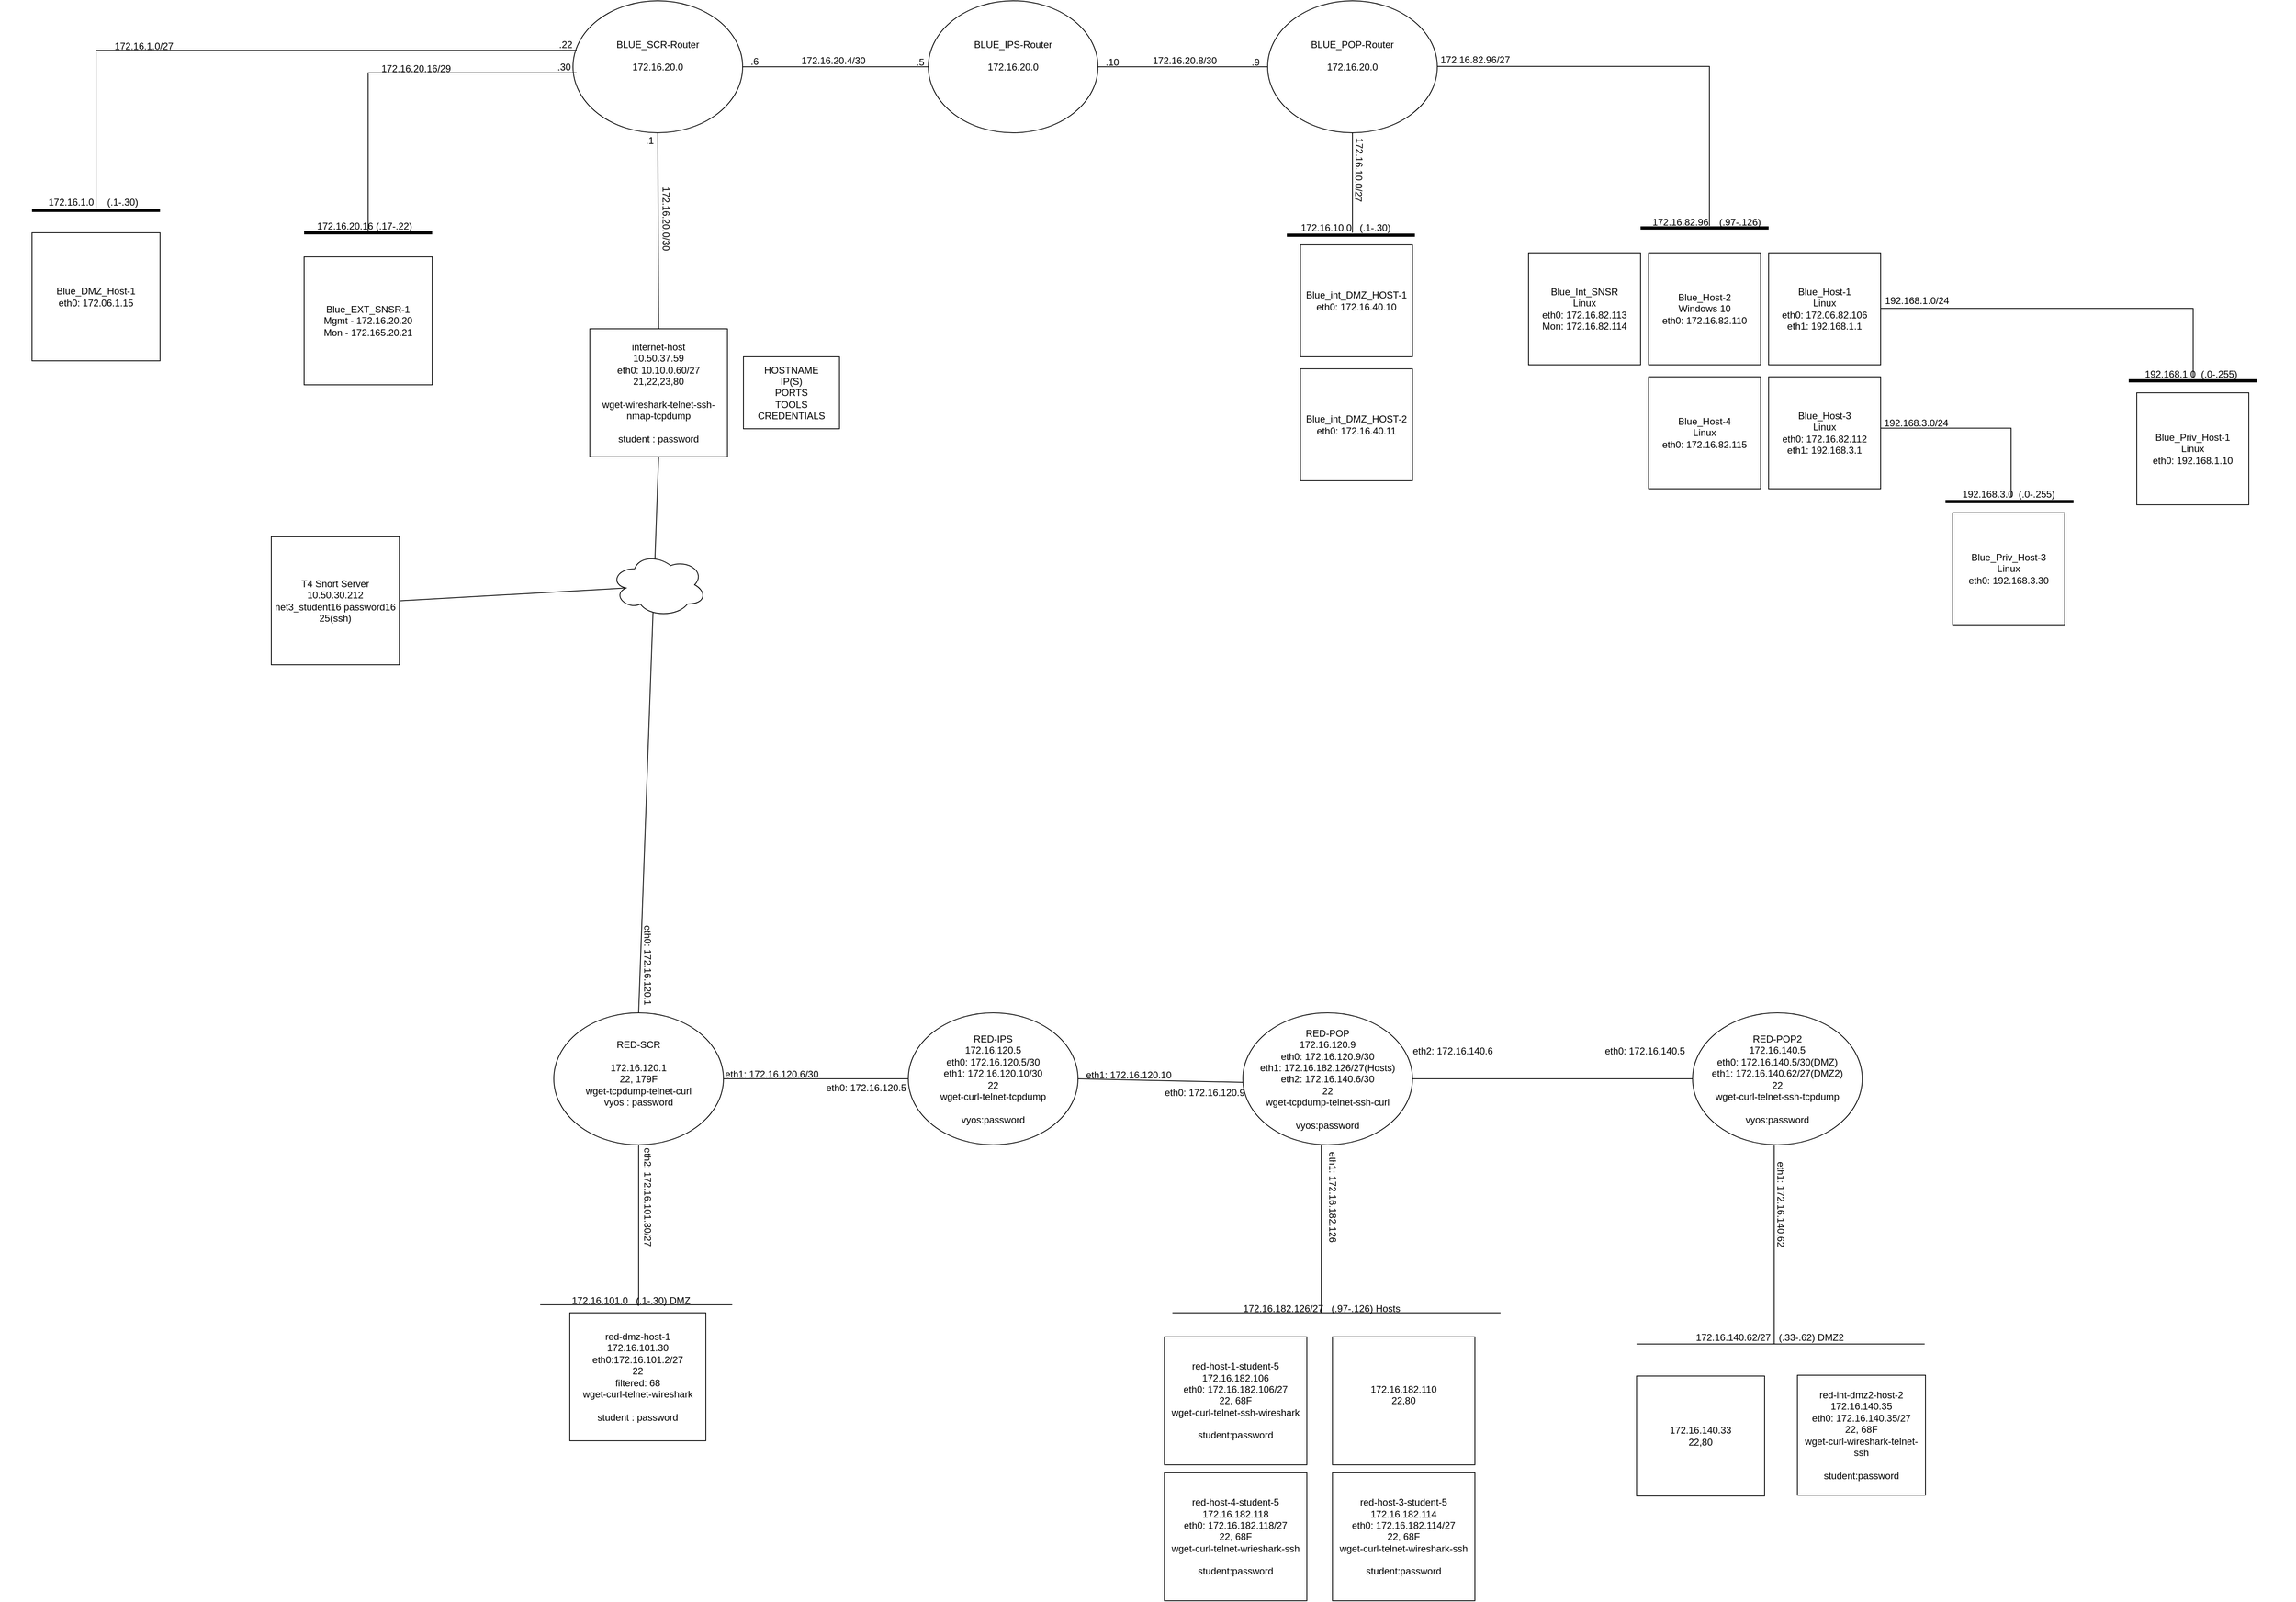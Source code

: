 <mxfile version="21.3.2" type="github" pages="3">
  <diagram name="Page-1" id="UrAOD6k8fKv2funcCNdR">
    <mxGraphModel dx="1754" dy="1417" grid="1" gridSize="10" guides="1" tooltips="1" connect="1" arrows="1" fold="1" page="0" pageScale="1" pageWidth="850" pageHeight="1100" math="0" shadow="0">
      <root>
        <mxCell id="0" />
        <mxCell id="1" parent="0" />
        <mxCell id="T0WTCyAwHoFXnaM4Mq35-11" value="&lt;div&gt;172.16.182.126/27&lt;span style=&quot;white-space: pre;&quot;&gt; &lt;/span&gt;&lt;span style=&quot;white-space: pre;&quot;&gt; &lt;/span&gt;&lt;span style=&quot;white-space: pre;&quot;&gt; &lt;/span&gt;&lt;span style=&quot;white-space: pre;&quot;&gt;(.97-.126)&lt;/span&gt;&lt;span style=&quot;white-space: pre;&quot;&gt; Hosts&lt;/span&gt;&amp;nbsp;&amp;nbsp;&amp;nbsp;&amp;nbsp;&amp;nbsp;&amp;nbsp;&amp;nbsp;&amp;nbsp;&amp;nbsp;&amp;nbsp;&amp;nbsp; &lt;br&gt;&lt;/div&gt;" style="text;html=1;strokeColor=none;fillColor=none;align=center;verticalAlign=middle;whiteSpace=wrap;rounded=0;" parent="1" vertex="1">
          <mxGeometry x="1055" y="970" width="390" height="30" as="geometry" />
        </mxCell>
        <mxCell id="CTcJU4yGuNOKdw21YTPw-1" value="&lt;div&gt;HOSTNAME&lt;/div&gt;&lt;div&gt;IP(S)&lt;/div&gt;&lt;div&gt;PORTS&lt;/div&gt;&lt;div&gt;TOOLS&lt;/div&gt;&lt;div&gt;CREDENTIALS&lt;/div&gt;" style="rounded=0;whiteSpace=wrap;html=1;" parent="1" vertex="1">
          <mxGeometry x="509" y="-205" width="120" height="90" as="geometry" />
        </mxCell>
        <mxCell id="CTcJU4yGuNOKdw21YTPw-2" value="&lt;div&gt;internet-host&lt;br&gt;&lt;/div&gt;&lt;div&gt;10.50.37.59&lt;/div&gt;&lt;div&gt;eth0: 10.10.0.60/27&lt;/div&gt;&lt;div&gt;21,22,23,80&lt;/div&gt;&lt;div&gt;&lt;br&gt;&lt;/div&gt;&lt;div&gt;wget-wireshark-telnet-ssh-nmap-tcpdump&lt;/div&gt;&lt;div&gt;&lt;br&gt;&lt;/div&gt;&lt;div&gt;student : password&lt;br&gt;&lt;/div&gt;" style="rounded=0;whiteSpace=wrap;html=1;movable=1;resizable=1;rotatable=1;deletable=1;editable=1;locked=0;connectable=1;" parent="1" vertex="1">
          <mxGeometry x="317" y="-240" width="172" height="160" as="geometry" />
        </mxCell>
        <mxCell id="CTcJU4yGuNOKdw21YTPw-8" value="&lt;div&gt;172.16.182.110&lt;/div&gt;&lt;div&gt;22,80&lt;/div&gt;&lt;div&gt;&lt;br&gt;&lt;/div&gt;" style="rounded=0;whiteSpace=wrap;html=1;" parent="1" vertex="1">
          <mxGeometry x="1245" y="1020" width="178" height="160" as="geometry" />
        </mxCell>
        <mxCell id="CTcJU4yGuNOKdw21YTPw-9" value="&lt;div&gt;172.16.140.33&lt;/div&gt;&lt;div&gt;22,80&lt;br&gt;&lt;/div&gt;" style="rounded=0;whiteSpace=wrap;html=1;" parent="1" vertex="1">
          <mxGeometry x="1625" y="1069" width="160" height="150" as="geometry" />
        </mxCell>
        <mxCell id="CTcJU4yGuNOKdw21YTPw-10" value="red-host-1-student-5&lt;br&gt;&lt;div&gt;172.16.182.106&lt;/div&gt;&lt;div&gt;eth0: 172.16.182.106/27&lt;br&gt;&lt;/div&gt;&lt;div&gt;22, 68F&lt;/div&gt;&lt;div&gt;wget-curl-telnet-ssh-wireshark&lt;/div&gt;&lt;div&gt;&lt;br&gt;&lt;/div&gt;&lt;div&gt;student:password&lt;br&gt;&lt;/div&gt;" style="rounded=0;whiteSpace=wrap;html=1;" parent="1" vertex="1">
          <mxGeometry x="1035" y="1020" width="178" height="160" as="geometry" />
        </mxCell>
        <mxCell id="CTcJU4yGuNOKdw21YTPw-11" value="&lt;div&gt;red-host-3-student-5&lt;br&gt;&lt;/div&gt;&lt;div&gt;172.16.182.114&lt;/div&gt;&lt;div&gt;eth0: 172.16.182.114/27&lt;br&gt;&lt;/div&gt;&lt;div&gt;22, 68F&lt;/div&gt;&lt;div&gt;wget-curl-telnet-wireshark-ssh&lt;br&gt;&lt;/div&gt;&lt;div&gt;&lt;br&gt;&lt;/div&gt;&lt;div&gt;student:password&lt;br&gt;&lt;/div&gt;" style="rounded=0;whiteSpace=wrap;html=1;" parent="1" vertex="1">
          <mxGeometry x="1245" y="1190" width="178" height="160" as="geometry" />
        </mxCell>
        <mxCell id="CTcJU4yGuNOKdw21YTPw-12" value="&lt;div&gt;red-host-4-student-5&lt;br&gt;&lt;/div&gt;&lt;div&gt;172.16.182.118&lt;/div&gt;&lt;div&gt;eth0: 172.16.182.118/27&lt;br&gt;&lt;/div&gt;&lt;div&gt;22, 68F&lt;br&gt;&lt;/div&gt;&lt;div&gt;wget-curl-telnet-wrieshark-ssh&lt;br&gt;&lt;/div&gt;&lt;div&gt;&lt;br&gt;&lt;/div&gt;&lt;div&gt;student:password&lt;br&gt;&lt;/div&gt;" style="rounded=0;whiteSpace=wrap;html=1;" parent="1" vertex="1">
          <mxGeometry x="1035" y="1190" width="178" height="160" as="geometry" />
        </mxCell>
        <mxCell id="CTcJU4yGuNOKdw21YTPw-13" value="&lt;div&gt;red-int-dmz2-host-2&lt;br&gt;&lt;/div&gt;&lt;div&gt;172.16.140.35&lt;/div&gt;&lt;div&gt;eth0: 172.16.140.35/27&lt;br&gt;&lt;/div&gt;&lt;div&gt;22, 68F&lt;/div&gt;&lt;div&gt;wget-curl-wireshark-telnet-ssh&lt;/div&gt;&lt;div&gt;&lt;br&gt;&lt;/div&gt;&lt;div&gt;student:password&lt;br&gt;&lt;/div&gt;" style="rounded=0;whiteSpace=wrap;html=1;" parent="1" vertex="1">
          <mxGeometry x="1826" y="1068" width="160" height="150" as="geometry" />
        </mxCell>
        <mxCell id="CTcJU4yGuNOKdw21YTPw-14" value="&lt;div&gt;red-dmz-host-1&lt;/div&gt;&lt;div&gt;172.16.101.30&lt;/div&gt;&lt;div&gt;eth0:172.16.101.2/27&lt;br&gt;&lt;/div&gt;&lt;div&gt;22&lt;/div&gt;&lt;div&gt;filtered: 68&lt;br&gt;&lt;/div&gt;&lt;div&gt;wget-curl-telnet-wireshark&lt;/div&gt;&lt;div&gt;&lt;br&gt;&lt;/div&gt;&lt;div&gt;student : password&lt;/div&gt;" style="rounded=0;whiteSpace=wrap;html=1;" parent="1" vertex="1">
          <mxGeometry x="292" y="990" width="170" height="160" as="geometry" />
        </mxCell>
        <mxCell id="CTcJU4yGuNOKdw21YTPw-16" value="" style="endArrow=none;html=1;rounded=0;exitX=1;exitY=0.5;exitDx=0;exitDy=0;entryX=0;entryY=0.5;entryDx=0;entryDy=0;" parent="1" source="RSi6jhLw-0SFx1MJ1rM7-12" target="RSi6jhLw-0SFx1MJ1rM7-14" edge="1">
          <mxGeometry width="50" height="50" relative="1" as="geometry">
            <mxPoint x="515" y="702" as="sourcePoint" />
            <mxPoint x="715" y="698" as="targetPoint" />
          </mxGeometry>
        </mxCell>
        <mxCell id="CTcJU4yGuNOKdw21YTPw-17" value="eth1: 172.16.120.6/30" style="text;html=1;align=center;verticalAlign=middle;resizable=0;points=[];autosize=1;strokeColor=none;fillColor=none;" parent="1" vertex="1">
          <mxGeometry x="474" y="677" width="140" height="30" as="geometry" />
        </mxCell>
        <mxCell id="CTcJU4yGuNOKdw21YTPw-18" value="eth0: 172.16.120.5" style="text;html=1;align=center;verticalAlign=middle;resizable=0;points=[];autosize=1;strokeColor=none;fillColor=none;" parent="1" vertex="1">
          <mxGeometry x="602" y="694" width="120" height="30" as="geometry" />
        </mxCell>
        <mxCell id="CTcJU4yGuNOKdw21YTPw-20" value="&lt;div&gt;eth2: 172.16.101.30/27&lt;/div&gt;" style="text;html=1;align=center;verticalAlign=middle;resizable=0;points=[];autosize=1;strokeColor=none;fillColor=none;rotation=90;" parent="1" vertex="1">
          <mxGeometry x="314" y="830" width="150" height="30" as="geometry" />
        </mxCell>
        <mxCell id="CTcJU4yGuNOKdw21YTPw-23" value="" style="endArrow=none;html=1;rounded=0;exitX=1;exitY=0.5;exitDx=0;exitDy=0;entryX=0.009;entryY=0.527;entryDx=0;entryDy=0;entryPerimeter=0;" parent="1" source="RSi6jhLw-0SFx1MJ1rM7-14" target="RSi6jhLw-0SFx1MJ1rM7-16" edge="1">
          <mxGeometry width="50" height="50" relative="1" as="geometry">
            <mxPoint x="911" y="710" as="sourcePoint" />
            <mxPoint x="1135" y="700" as="targetPoint" />
          </mxGeometry>
        </mxCell>
        <mxCell id="CTcJU4yGuNOKdw21YTPw-24" value="eth1: 172.16.120.10" style="text;html=1;align=center;verticalAlign=middle;resizable=0;points=[];autosize=1;strokeColor=none;fillColor=none;" parent="1" vertex="1">
          <mxGeometry x="925" y="678" width="130" height="30" as="geometry" />
        </mxCell>
        <mxCell id="CTcJU4yGuNOKdw21YTPw-25" value="eth0: 172.16.120.9" style="text;html=1;align=center;verticalAlign=middle;resizable=0;points=[];autosize=1;strokeColor=none;fillColor=none;" parent="1" vertex="1">
          <mxGeometry x="1025" y="700" width="120" height="30" as="geometry" />
        </mxCell>
        <mxCell id="CTcJU4yGuNOKdw21YTPw-37" value="" style="endArrow=none;html=1;rounded=0;entryX=0.462;entryY=0.994;entryDx=0;entryDy=0;entryPerimeter=0;" parent="1" target="RSi6jhLw-0SFx1MJ1rM7-16" edge="1">
          <mxGeometry width="50" height="50" relative="1" as="geometry">
            <mxPoint x="1231" y="990" as="sourcePoint" />
            <mxPoint x="1225" y="850" as="targetPoint" />
          </mxGeometry>
        </mxCell>
        <mxCell id="CTcJU4yGuNOKdw21YTPw-38" value="eth2: 172.16.140.6" style="text;html=1;align=center;verticalAlign=middle;resizable=0;points=[];autosize=1;strokeColor=none;fillColor=none;rotation=0;" parent="1" vertex="1">
          <mxGeometry x="1335" y="648" width="120" height="30" as="geometry" />
        </mxCell>
        <mxCell id="CTcJU4yGuNOKdw21YTPw-39" value="eth0: 172.16.140.5" style="text;html=1;align=center;verticalAlign=middle;resizable=0;points=[];autosize=1;strokeColor=none;fillColor=none;rotation=0;" parent="1" vertex="1">
          <mxGeometry x="1575" y="648" width="120" height="30" as="geometry" />
        </mxCell>
        <mxCell id="CTcJU4yGuNOKdw21YTPw-41" value="" style="endArrow=none;html=1;rounded=0;" parent="1" edge="1">
          <mxGeometry width="50" height="50" relative="1" as="geometry">
            <mxPoint x="1797" y="1029" as="sourcePoint" />
            <mxPoint x="1797" y="769" as="targetPoint" />
          </mxGeometry>
        </mxCell>
        <mxCell id="CTcJU4yGuNOKdw21YTPw-43" value="eth1: 172.16.140.62" style="text;html=1;align=center;verticalAlign=middle;resizable=0;points=[];autosize=1;strokeColor=none;fillColor=none;rotation=90;" parent="1" vertex="1">
          <mxGeometry x="1740" y="839" width="130" height="30" as="geometry" />
        </mxCell>
        <mxCell id="RSi6jhLw-0SFx1MJ1rM7-1" value="" style="endArrow=none;html=1;rounded=0;entryX=0.5;entryY=1;entryDx=0;entryDy=0;" parent="1" target="RSi6jhLw-0SFx1MJ1rM7-12" edge="1">
          <mxGeometry width="50" height="50" relative="1" as="geometry">
            <mxPoint x="378" y="980" as="sourcePoint" />
            <mxPoint x="377" y="780" as="targetPoint" />
          </mxGeometry>
        </mxCell>
        <mxCell id="RSi6jhLw-0SFx1MJ1rM7-2" value="" style="endArrow=none;html=1;rounded=0;exitX=1;exitY=0.5;exitDx=0;exitDy=0;entryX=0;entryY=0.5;entryDx=0;entryDy=0;" parent="1" source="RSi6jhLw-0SFx1MJ1rM7-16" target="RSi6jhLw-0SFx1MJ1rM7-17" edge="1">
          <mxGeometry width="50" height="50" relative="1" as="geometry">
            <mxPoint x="1365" y="710" as="sourcePoint" />
            <mxPoint x="1705" y="700" as="targetPoint" />
          </mxGeometry>
        </mxCell>
        <mxCell id="RSi6jhLw-0SFx1MJ1rM7-3" value="eth1: 172.16.182.126" style="text;html=1;align=center;verticalAlign=middle;resizable=0;points=[];autosize=1;strokeColor=none;fillColor=none;rotation=90;" parent="1" vertex="1">
          <mxGeometry x="1175" y="830" width="140" height="30" as="geometry" />
        </mxCell>
        <mxCell id="RSi6jhLw-0SFx1MJ1rM7-7" value="" style="endArrow=none;html=1;rounded=0;entryX=0.5;entryY=1;entryDx=0;entryDy=0;exitX=0.5;exitY=0;exitDx=0;exitDy=0;" parent="1" source="RSi6jhLw-0SFx1MJ1rM7-12" edge="1">
          <mxGeometry width="50" height="50" relative="1" as="geometry">
            <mxPoint x="400" y="230" as="sourcePoint" />
            <mxPoint x="403" y="-80" as="targetPoint" />
          </mxGeometry>
        </mxCell>
        <mxCell id="RSi6jhLw-0SFx1MJ1rM7-12" value="&lt;div&gt;RED-SCR&lt;/div&gt;&lt;div&gt;&lt;br&gt;&lt;/div&gt;&lt;div&gt;&lt;div&gt;172.16.120.1&lt;/div&gt;&lt;div&gt;22, 179F&lt;br&gt;&lt;/div&gt;&lt;div&gt;wget-tcpdump-telnet-curl&lt;br&gt;&lt;/div&gt;vyos : password&lt;/div&gt;&lt;div&gt;&lt;br&gt;&lt;/div&gt;" style="ellipse;whiteSpace=wrap;html=1;" parent="1" vertex="1">
          <mxGeometry x="272" y="615" width="212" height="165" as="geometry" />
        </mxCell>
        <mxCell id="RSi6jhLw-0SFx1MJ1rM7-14" value="RED-IPS&lt;div&gt;172.16.120.5&lt;/div&gt;&lt;div&gt;eth0: 172.16.120.5/30&lt;/div&gt;&lt;div&gt;eth1: 172.16.120.10/30&lt;br&gt;&lt;/div&gt;&lt;div&gt;22&lt;/div&gt;&lt;div&gt;wget-curl-telnet-tcpdump&lt;/div&gt;&lt;div&gt;&lt;br&gt;&lt;/div&gt;&lt;div&gt;vyos:password&lt;br&gt;&lt;/div&gt;" style="ellipse;whiteSpace=wrap;html=1;" parent="1" vertex="1">
          <mxGeometry x="715" y="615" width="212" height="165" as="geometry" />
        </mxCell>
        <mxCell id="RSi6jhLw-0SFx1MJ1rM7-16" value="&lt;div&gt;RED-POP&lt;br&gt;&lt;/div&gt;&lt;div&gt;172.16.120.9&lt;/div&gt;&lt;div&gt;eth0: 172.16.120.9/30&lt;/div&gt;&lt;div&gt;eth1: 172.16.182.126/27(Hosts)&lt;/div&gt;&lt;div&gt;eth2: 172.16.140.6/30&lt;br&gt;&lt;/div&gt;&lt;div&gt;22&lt;/div&gt;&lt;div&gt;wget-tcpdump-telnet-ssh-curl&lt;/div&gt;&lt;div&gt;&lt;br&gt;&lt;/div&gt;&lt;div&gt;vyos:password&lt;br&gt;&lt;/div&gt;" style="ellipse;whiteSpace=wrap;html=1;" parent="1" vertex="1">
          <mxGeometry x="1133" y="615" width="212" height="165" as="geometry" />
        </mxCell>
        <mxCell id="RSi6jhLw-0SFx1MJ1rM7-17" value="&lt;div&gt;RED-POP2&lt;/div&gt;&lt;div&gt;172.16.140.5&lt;/div&gt;&lt;div&gt;eth0: 172.16.140.5/30(DMZ)&lt;/div&gt;&lt;div&gt;eth1: 172.16.140.62/27(DMZ2)&lt;br&gt;&lt;/div&gt;&lt;div&gt;22&lt;/div&gt;&lt;div&gt;wget-curl-telnet-ssh-tcpdump&lt;/div&gt;&lt;div&gt;&lt;br&gt;&lt;/div&gt;&lt;div&gt;vyos:password&lt;br&gt;&lt;/div&gt;" style="ellipse;whiteSpace=wrap;html=1;" parent="1" vertex="1">
          <mxGeometry x="1695" y="615" width="212" height="165" as="geometry" />
        </mxCell>
        <mxCell id="T0WTCyAwHoFXnaM4Mq35-1" value="" style="ellipse;shape=cloud;whiteSpace=wrap;html=1;" parent="1" vertex="1">
          <mxGeometry x="343" y="40" width="120" height="80" as="geometry" />
        </mxCell>
        <mxCell id="T0WTCyAwHoFXnaM4Mq35-2" value="" style="endArrow=none;html=1;rounded=0;" parent="1" edge="1">
          <mxGeometry width="50" height="50" relative="1" as="geometry">
            <mxPoint x="1625" y="1029" as="sourcePoint" />
            <mxPoint x="1985" y="1029" as="targetPoint" />
          </mxGeometry>
        </mxCell>
        <mxCell id="T0WTCyAwHoFXnaM4Mq35-7" value="eth0: 172.16.120.1" style="text;html=1;align=center;verticalAlign=middle;resizable=0;points=[];autosize=1;strokeColor=none;fillColor=none;rotation=90;" parent="1" vertex="1">
          <mxGeometry x="329" y="540" width="120" height="30" as="geometry" />
        </mxCell>
        <mxCell id="T0WTCyAwHoFXnaM4Mq35-8" value="" style="endArrow=none;html=1;rounded=0;" parent="1" edge="1">
          <mxGeometry width="50" height="50" relative="1" as="geometry">
            <mxPoint x="255" y="980" as="sourcePoint" />
            <mxPoint x="495" y="980" as="targetPoint" />
          </mxGeometry>
        </mxCell>
        <mxCell id="T0WTCyAwHoFXnaM4Mq35-9" value="&lt;div&gt;172.16.101.0&lt;span style=&quot;white-space: pre;&quot;&gt; &lt;/span&gt;&lt;span style=&quot;white-space: pre;&quot;&gt; &lt;/span&gt;&lt;span style=&quot;white-space: pre;&quot;&gt; &lt;/span&gt;&lt;span style=&quot;white-space: pre;&quot;&gt;(.1-.30)&lt;/span&gt;&lt;span style=&quot;white-space: pre;&quot;&gt; DMZ&lt;/span&gt;&amp;nbsp;&amp;nbsp;&amp;nbsp;&amp;nbsp;&amp;nbsp;&amp;nbsp;&amp;nbsp;&amp;nbsp;&amp;nbsp;&amp;nbsp;&amp;nbsp; &lt;br&gt;&lt;/div&gt;" style="text;html=1;strokeColor=none;fillColor=none;align=center;verticalAlign=middle;whiteSpace=wrap;rounded=0;" parent="1" vertex="1">
          <mxGeometry x="257" y="960" width="260" height="30" as="geometry" />
        </mxCell>
        <mxCell id="T0WTCyAwHoFXnaM4Mq35-13" value="" style="endArrow=none;html=1;rounded=0;" parent="1" edge="1">
          <mxGeometry width="50" height="50" relative="1" as="geometry">
            <mxPoint x="1045" y="990" as="sourcePoint" />
            <mxPoint x="1455" y="990" as="targetPoint" />
          </mxGeometry>
        </mxCell>
        <mxCell id="T0WTCyAwHoFXnaM4Mq35-14" value="&lt;div&gt;172.16.140.62/27&lt;span style=&quot;white-space: pre;&quot;&gt; &lt;/span&gt;&lt;span style=&quot;white-space: pre;&quot;&gt; &lt;/span&gt;&lt;span style=&quot;white-space: pre;&quot;&gt; &lt;/span&gt;&lt;span style=&quot;white-space: pre;&quot;&gt;(.33-.62)&lt;/span&gt;&lt;span style=&quot;white-space: pre;&quot;&gt; DMZ2&lt;/span&gt;&amp;nbsp;&amp;nbsp;&amp;nbsp;&amp;nbsp;&amp;nbsp;&amp;nbsp;&amp;nbsp;&amp;nbsp;&amp;nbsp;&amp;nbsp;&amp;nbsp; &lt;br&gt;&lt;/div&gt;" style="text;html=1;strokeColor=none;fillColor=none;align=center;verticalAlign=middle;whiteSpace=wrap;rounded=0;" parent="1" vertex="1">
          <mxGeometry x="1615" y="1006" width="390" height="30" as="geometry" />
        </mxCell>
        <mxCell id="T0WTCyAwHoFXnaM4Mq35-15" value="&lt;div&gt;BLUE_SCR-Router&lt;/div&gt;&lt;div&gt;&lt;br&gt;&lt;/div&gt;&lt;div&gt;&lt;div&gt;172.16.20.0&lt;/div&gt;&lt;div&gt;&lt;br&gt;&lt;/div&gt;&lt;/div&gt;&lt;div&gt;&lt;br&gt;&lt;/div&gt;" style="ellipse;whiteSpace=wrap;html=1;" parent="1" vertex="1">
          <mxGeometry x="296" y="-650" width="212" height="165" as="geometry" />
        </mxCell>
        <mxCell id="T0WTCyAwHoFXnaM4Mq35-16" value="" style="endArrow=none;html=1;rounded=0;exitX=0.5;exitY=0;exitDx=0;exitDy=0;entryX=0.5;entryY=1;entryDx=0;entryDy=0;" parent="1" source="CTcJU4yGuNOKdw21YTPw-2" target="T0WTCyAwHoFXnaM4Mq35-15" edge="1">
          <mxGeometry width="50" height="50" relative="1" as="geometry">
            <mxPoint x="350" y="-430" as="sourcePoint" />
            <mxPoint x="400" y="-480" as="targetPoint" />
          </mxGeometry>
        </mxCell>
        <mxCell id="T0WTCyAwHoFXnaM4Mq35-17" value="172.16.20.0/30" style="text;html=1;align=center;verticalAlign=middle;resizable=0;points=[];autosize=1;strokeColor=none;fillColor=none;rotation=90;" parent="1" vertex="1">
          <mxGeometry x="362" y="-393" width="100" height="30" as="geometry" />
        </mxCell>
        <mxCell id="T0WTCyAwHoFXnaM4Mq35-18" value="&lt;div&gt;BLUE_IPS-Router&lt;/div&gt;&lt;div&gt;&lt;br&gt;&lt;/div&gt;&lt;div&gt;&lt;div&gt;172.16.20.0&lt;/div&gt;&lt;div&gt;&lt;br&gt;&lt;/div&gt;&lt;/div&gt;&lt;div&gt;&lt;br&gt;&lt;/div&gt;" style="ellipse;whiteSpace=wrap;html=1;" parent="1" vertex="1">
          <mxGeometry x="740" y="-650" width="212" height="165" as="geometry" />
        </mxCell>
        <mxCell id="T0WTCyAwHoFXnaM4Mq35-19" value="172.16.20.4/30" style="text;html=1;align=center;verticalAlign=middle;resizable=0;points=[];autosize=1;strokeColor=none;fillColor=none;rotation=0;" parent="1" vertex="1">
          <mxGeometry x="571" y="-590" width="100" height="30" as="geometry" />
        </mxCell>
        <mxCell id="T0WTCyAwHoFXnaM4Mq35-20" value="" style="endArrow=none;html=1;rounded=0;exitX=1;exitY=0.5;exitDx=0;exitDy=0;entryX=0;entryY=0.5;entryDx=0;entryDy=0;" parent="1" source="T0WTCyAwHoFXnaM4Mq35-15" target="T0WTCyAwHoFXnaM4Mq35-18" edge="1">
          <mxGeometry width="50" height="50" relative="1" as="geometry">
            <mxPoint x="650" y="-490" as="sourcePoint" />
            <mxPoint x="700" y="-540" as="targetPoint" />
          </mxGeometry>
        </mxCell>
        <mxCell id="T0WTCyAwHoFXnaM4Mq35-21" value="&lt;div&gt;BLUE_POP-Router&lt;/div&gt;&lt;div&gt;&lt;br&gt;&lt;/div&gt;&lt;div&gt;&lt;div&gt;172.16.20.0&lt;/div&gt;&lt;div&gt;&lt;br&gt;&lt;/div&gt;&lt;/div&gt;&lt;div&gt;&lt;br&gt;&lt;/div&gt;" style="ellipse;whiteSpace=wrap;html=1;" parent="1" vertex="1">
          <mxGeometry x="1164" y="-650" width="212" height="165" as="geometry" />
        </mxCell>
        <mxCell id="T0WTCyAwHoFXnaM4Mq35-22" value="" style="endArrow=none;html=1;rounded=0;exitX=1;exitY=0.5;exitDx=0;exitDy=0;entryX=0;entryY=0.5;entryDx=0;entryDy=0;" parent="1" source="T0WTCyAwHoFXnaM4Mq35-18" target="T0WTCyAwHoFXnaM4Mq35-21" edge="1">
          <mxGeometry width="50" height="50" relative="1" as="geometry">
            <mxPoint x="952" y="-575.77" as="sourcePoint" />
            <mxPoint x="1160" y="-570" as="targetPoint" />
          </mxGeometry>
        </mxCell>
        <mxCell id="T0WTCyAwHoFXnaM4Mq35-23" value="172.16.20.8/30" style="text;html=1;align=center;verticalAlign=middle;resizable=0;points=[];autosize=1;strokeColor=none;fillColor=none;rotation=0;" parent="1" vertex="1">
          <mxGeometry x="1010" y="-590" width="100" height="30" as="geometry" />
        </mxCell>
        <mxCell id="T0WTCyAwHoFXnaM4Mq35-26" value="&lt;div&gt;Blue_DMZ_Host-1&lt;/div&gt;&lt;div&gt;eth0: 172.06.1.15&lt;br&gt;&lt;/div&gt;" style="whiteSpace=wrap;html=1;aspect=fixed;" parent="1" vertex="1">
          <mxGeometry x="-380" y="-360" width="160" height="160" as="geometry" />
        </mxCell>
        <mxCell id="T0WTCyAwHoFXnaM4Mq35-30" value="&lt;div&gt;.30&lt;/div&gt;" style="text;html=1;strokeColor=none;fillColor=none;align=center;verticalAlign=middle;whiteSpace=wrap;rounded=0;" parent="1" vertex="1">
          <mxGeometry x="255" y="-582.5" width="60" height="30" as="geometry" />
        </mxCell>
        <mxCell id="T0WTCyAwHoFXnaM4Mq35-31" value=".22" style="text;html=1;strokeColor=none;fillColor=none;align=center;verticalAlign=middle;whiteSpace=wrap;rounded=0;" parent="1" vertex="1">
          <mxGeometry x="257" y="-610" width="60" height="30" as="geometry" />
        </mxCell>
        <mxCell id="T0WTCyAwHoFXnaM4Mq35-32" value="&lt;div&gt;Blue_EXT_SNSR-1&lt;/div&gt;&lt;div&gt;Mgmt - 172.16.20.20&lt;/div&gt;&lt;div&gt;Mon - 172.165.20.21&lt;br&gt;&lt;/div&gt;" style="whiteSpace=wrap;html=1;aspect=fixed;" parent="1" vertex="1">
          <mxGeometry x="-40" y="-330" width="160" height="160" as="geometry" />
        </mxCell>
        <mxCell id="T0WTCyAwHoFXnaM4Mq35-33" value="" style="shape=partialRectangle;whiteSpace=wrap;html=1;bottom=0;right=0;fillColor=none;" parent="1" vertex="1">
          <mxGeometry x="40" y="-560" width="260" height="200" as="geometry" />
        </mxCell>
        <mxCell id="T0WTCyAwHoFXnaM4Mq35-36" value="" style="line;strokeWidth=4;html=1;perimeter=backbonePerimeter;points=[];outlineConnect=0;" parent="1" vertex="1">
          <mxGeometry x="-40" y="-365" width="160" height="10" as="geometry" />
        </mxCell>
        <mxCell id="T0WTCyAwHoFXnaM4Mq35-37" value="&lt;div&gt;&amp;nbsp;&amp;nbsp; 172.16.20.16&lt;span style=&quot;white-space: pre;&quot;&gt; &lt;/span&gt;&lt;span style=&quot;white-space: pre;&quot;&gt;(.17-.22)&lt;/span&gt;&lt;span style=&quot;white-space: pre;&quot;&gt; &lt;/span&gt;&amp;nbsp;&amp;nbsp;&amp;nbsp;&amp;nbsp;&amp;nbsp;&amp;nbsp;&amp;nbsp;&amp;nbsp;&amp;nbsp;&amp;nbsp; &lt;br&gt;&lt;/div&gt;" style="text;html=1;strokeColor=none;fillColor=none;align=center;verticalAlign=middle;whiteSpace=wrap;rounded=0;" parent="1" vertex="1">
          <mxGeometry x="-81" y="-383" width="260" height="30" as="geometry" />
        </mxCell>
        <mxCell id="T0WTCyAwHoFXnaM4Mq35-38" value="172.16.20.16/29" style="text;html=1;strokeColor=none;fillColor=none;align=center;verticalAlign=middle;whiteSpace=wrap;rounded=0;" parent="1" vertex="1">
          <mxGeometry x="70" y="-580" width="60" height="30" as="geometry" />
        </mxCell>
        <mxCell id="T0WTCyAwHoFXnaM4Mq35-39" value="" style="shape=partialRectangle;whiteSpace=wrap;html=1;bottom=0;right=0;fillColor=none;" parent="1" vertex="1">
          <mxGeometry x="-300" y="-588" width="600" height="200" as="geometry" />
        </mxCell>
        <mxCell id="T0WTCyAwHoFXnaM4Mq35-40" value="" style="line;strokeWidth=4;html=1;perimeter=backbonePerimeter;points=[];outlineConnect=0;" parent="1" vertex="1">
          <mxGeometry x="-380" y="-393" width="160" height="10" as="geometry" />
        </mxCell>
        <mxCell id="T0WTCyAwHoFXnaM4Mq35-41" value="172.16.1.0/27" style="text;html=1;strokeColor=none;fillColor=none;align=center;verticalAlign=middle;whiteSpace=wrap;rounded=0;" parent="1" vertex="1">
          <mxGeometry x="-270" y="-608" width="60" height="30" as="geometry" />
        </mxCell>
        <mxCell id="T0WTCyAwHoFXnaM4Mq35-42" value="&lt;div&gt;&amp;nbsp;&amp;nbsp; 172.16.1.0&amp;nbsp;&amp;nbsp;&amp;nbsp; &lt;span style=&quot;white-space: pre;&quot;&gt; &lt;/span&gt;&lt;span style=&quot;white-space: pre;&quot;&gt;(.1-.30)&lt;/span&gt;&lt;span style=&quot;white-space: pre;&quot;&gt; &lt;/span&gt;&amp;nbsp;&amp;nbsp;&amp;nbsp;&amp;nbsp;&amp;nbsp;&amp;nbsp;&amp;nbsp;&amp;nbsp;&amp;nbsp;&amp;nbsp; &lt;br&gt;&lt;/div&gt;" style="text;html=1;strokeColor=none;fillColor=none;align=center;verticalAlign=middle;whiteSpace=wrap;rounded=0;" parent="1" vertex="1">
          <mxGeometry x="-420" y="-413" width="260" height="30" as="geometry" />
        </mxCell>
        <mxCell id="T0WTCyAwHoFXnaM4Mq35-43" value=".1" style="text;html=1;strokeColor=none;fillColor=none;align=center;verticalAlign=middle;whiteSpace=wrap;rounded=0;" parent="1" vertex="1">
          <mxGeometry x="362" y="-490" width="60" height="30" as="geometry" />
        </mxCell>
        <mxCell id="T0WTCyAwHoFXnaM4Mq35-44" value=".6" style="text;html=1;strokeColor=none;fillColor=none;align=center;verticalAlign=middle;whiteSpace=wrap;rounded=0;" parent="1" vertex="1">
          <mxGeometry x="493" y="-589" width="60" height="30" as="geometry" />
        </mxCell>
        <mxCell id="T0WTCyAwHoFXnaM4Mq35-46" value=".5" style="text;html=1;strokeColor=none;fillColor=none;align=center;verticalAlign=middle;whiteSpace=wrap;rounded=0;" parent="1" vertex="1">
          <mxGeometry x="700" y="-588" width="60" height="30" as="geometry" />
        </mxCell>
        <mxCell id="T0WTCyAwHoFXnaM4Mq35-47" value=".10" style="text;html=1;strokeColor=none;fillColor=none;align=center;verticalAlign=middle;whiteSpace=wrap;rounded=0;" parent="1" vertex="1">
          <mxGeometry x="940" y="-588" width="60" height="30" as="geometry" />
        </mxCell>
        <mxCell id="T0WTCyAwHoFXnaM4Mq35-48" value=".9" style="text;html=1;strokeColor=none;fillColor=none;align=center;verticalAlign=middle;whiteSpace=wrap;rounded=0;" parent="1" vertex="1">
          <mxGeometry x="1124" y="-597" width="50" height="48" as="geometry" />
        </mxCell>
        <mxCell id="T0WTCyAwHoFXnaM4Mq35-49" value="" style="endArrow=none;html=1;rounded=0;entryX=0.5;entryY=1;entryDx=0;entryDy=0;" parent="1" target="T0WTCyAwHoFXnaM4Mq35-21" edge="1">
          <mxGeometry width="50" height="50" relative="1" as="geometry">
            <mxPoint x="1270" y="-360" as="sourcePoint" />
            <mxPoint x="1210" y="-400" as="targetPoint" />
          </mxGeometry>
        </mxCell>
        <mxCell id="T0WTCyAwHoFXnaM4Mq35-50" value="" style="line;strokeWidth=4;html=1;perimeter=backbonePerimeter;points=[];outlineConnect=0;" parent="1" vertex="1">
          <mxGeometry x="1188" y="-362" width="160" height="10" as="geometry" />
        </mxCell>
        <mxCell id="T0WTCyAwHoFXnaM4Mq35-51" value="&lt;div&gt;&amp;nbsp;&amp;nbsp; 172.16.10.0&amp;nbsp; &lt;span style=&quot;white-space: pre;&quot;&gt; &lt;/span&gt;&lt;span style=&quot;white-space: pre;&quot;&gt;(.1-.30)&lt;/span&gt;&lt;span style=&quot;white-space: pre;&quot;&gt; &lt;/span&gt;&amp;nbsp;&amp;nbsp;&amp;nbsp;&amp;nbsp;&amp;nbsp;&amp;nbsp;&amp;nbsp;&amp;nbsp;&amp;nbsp;&amp;nbsp; &lt;br&gt;&lt;/div&gt;" style="text;html=1;strokeColor=none;fillColor=none;align=center;verticalAlign=middle;whiteSpace=wrap;rounded=0;" parent="1" vertex="1">
          <mxGeometry x="1145" y="-381" width="260" height="30" as="geometry" />
        </mxCell>
        <mxCell id="T0WTCyAwHoFXnaM4Mq35-52" value="172.16.10.0/27" style="text;html=1;align=center;verticalAlign=middle;resizable=0;points=[];autosize=1;strokeColor=none;fillColor=none;rotation=91;" parent="1" vertex="1">
          <mxGeometry x="1228" y="-454" width="100" height="30" as="geometry" />
        </mxCell>
        <mxCell id="T0WTCyAwHoFXnaM4Mq35-54" value="" style="shape=partialRectangle;whiteSpace=wrap;html=1;bottom=0;right=0;fillColor=none;direction=east;rotation=90;" parent="1" vertex="1">
          <mxGeometry x="1446.5" y="-638.5" width="199" height="340" as="geometry" />
        </mxCell>
        <mxCell id="T0WTCyAwHoFXnaM4Mq35-57" value="" style="line;strokeWidth=4;html=1;perimeter=backbonePerimeter;points=[];outlineConnect=0;" parent="1" vertex="1">
          <mxGeometry x="1630" y="-371" width="160" height="10" as="geometry" />
        </mxCell>
        <mxCell id="T0WTCyAwHoFXnaM4Mq35-58" value="&lt;div&gt;&amp;nbsp;&amp;nbsp;&amp;nbsp;&amp;nbsp;&amp;nbsp; 172.16.82.96&amp;nbsp; &lt;span style=&quot;white-space: pre;&quot;&gt; &lt;/span&gt;&lt;span style=&quot;white-space: pre;&quot;&gt; (.97-.126)&lt;/span&gt;&lt;span style=&quot;white-space: pre;&quot;&gt; &lt;/span&gt;&amp;nbsp;&amp;nbsp;&amp;nbsp;&amp;nbsp;&amp;nbsp;&amp;nbsp;&amp;nbsp;&amp;nbsp;&amp;nbsp;&amp;nbsp; &lt;br&gt;&lt;/div&gt;" style="text;html=1;strokeColor=none;fillColor=none;align=center;verticalAlign=middle;whiteSpace=wrap;rounded=0;" parent="1" vertex="1">
          <mxGeometry x="1591" y="-388" width="260" height="30" as="geometry" />
        </mxCell>
        <mxCell id="T0WTCyAwHoFXnaM4Mq35-59" value="172.16.82.96/27" style="text;html=1;align=center;verticalAlign=middle;resizable=0;points=[];autosize=1;strokeColor=none;fillColor=none;rotation=0;" parent="1" vertex="1">
          <mxGeometry x="1368" y="-591" width="110" height="30" as="geometry" />
        </mxCell>
        <mxCell id="T0WTCyAwHoFXnaM4Mq35-60" value="&lt;div&gt;Blue_int_DMZ_HOST-1&lt;/div&gt;&lt;div&gt;eth0: 172.16.40.10&lt;br&gt;&lt;/div&gt;" style="whiteSpace=wrap;html=1;aspect=fixed;" parent="1" vertex="1">
          <mxGeometry x="1205" y="-345" width="140" height="140" as="geometry" />
        </mxCell>
        <mxCell id="T0WTCyAwHoFXnaM4Mq35-62" value="&lt;div&gt;Blue_int_DMZ_HOST-2&lt;/div&gt;&lt;div&gt;eth0: 172.16.40.11&lt;br&gt;&lt;/div&gt;" style="whiteSpace=wrap;html=1;aspect=fixed;" parent="1" vertex="1">
          <mxGeometry x="1205" y="-190" width="140" height="140" as="geometry" />
        </mxCell>
        <mxCell id="T0WTCyAwHoFXnaM4Mq35-63" value="&lt;div&gt;Blue_Int_SNSR&lt;/div&gt;&lt;div&gt;Linux&lt;br&gt;&lt;/div&gt;&lt;div&gt;eth0: 172.16.82.113&lt;/div&gt;&lt;div&gt;Mon: 172.16.82.114&lt;br&gt;&lt;/div&gt;" style="whiteSpace=wrap;html=1;aspect=fixed;" parent="1" vertex="1">
          <mxGeometry x="1490" y="-335" width="140" height="140" as="geometry" />
        </mxCell>
        <mxCell id="T0WTCyAwHoFXnaM4Mq35-65" value="&lt;div&gt;Blue_Host-2&lt;/div&gt;&lt;div&gt;Windows 10&lt;br&gt;&lt;/div&gt;&lt;div&gt;eth0: 172.16.82.110&lt;br&gt;&lt;/div&gt;" style="whiteSpace=wrap;html=1;aspect=fixed;" parent="1" vertex="1">
          <mxGeometry x="1640" y="-335" width="140" height="140" as="geometry" />
        </mxCell>
        <mxCell id="T0WTCyAwHoFXnaM4Mq35-67" value="&lt;div&gt;Blue_Host-1&lt;/div&gt;&lt;div&gt;Linux&lt;/div&gt;&lt;div&gt;eth0: 172.06.82.106&lt;/div&gt;&lt;div&gt;eth1: 192.168.1.1&lt;br&gt;&lt;/div&gt;" style="whiteSpace=wrap;html=1;aspect=fixed;" parent="1" vertex="1">
          <mxGeometry x="1790" y="-335" width="140" height="140" as="geometry" />
        </mxCell>
        <mxCell id="T0WTCyAwHoFXnaM4Mq35-68" value="&lt;div&gt;Blue_Host-3&lt;/div&gt;&lt;div&gt;Linux&lt;/div&gt;&lt;div&gt;eth0: 172.16.82.112&lt;/div&gt;&lt;div&gt;eth1: 192.168.3.1&lt;br&gt;&lt;/div&gt;" style="whiteSpace=wrap;html=1;aspect=fixed;" parent="1" vertex="1">
          <mxGeometry x="1790" y="-180" width="140" height="140" as="geometry" />
        </mxCell>
        <mxCell id="T0WTCyAwHoFXnaM4Mq35-69" value="&lt;div&gt;Blue_Priv_Host-3&lt;/div&gt;&lt;div&gt;Linux&lt;/div&gt;&lt;div&gt;eth0: 192.168.3.30&lt;br&gt;&lt;/div&gt;" style="whiteSpace=wrap;html=1;aspect=fixed;" parent="1" vertex="1">
          <mxGeometry x="2020" y="-10" width="140" height="140" as="geometry" />
        </mxCell>
        <mxCell id="T0WTCyAwHoFXnaM4Mq35-70" value="&lt;div&gt;Blue_Priv_Host-1&lt;/div&gt;&lt;div&gt;Linux&lt;/div&gt;&lt;div&gt;eth0: 192.168.1.10&lt;br&gt;&lt;/div&gt;" style="whiteSpace=wrap;html=1;aspect=fixed;" parent="1" vertex="1">
          <mxGeometry x="2250" y="-160" width="140" height="140" as="geometry" />
        </mxCell>
        <mxCell id="T0WTCyAwHoFXnaM4Mq35-71" value="" style="shape=partialRectangle;whiteSpace=wrap;html=1;bottom=0;right=0;fillColor=none;direction=east;rotation=90;" parent="1" vertex="1">
          <mxGeometry x="1968.87" y="-153.63" width="86.25" height="162" as="geometry" />
        </mxCell>
        <mxCell id="T0WTCyAwHoFXnaM4Mq35-72" value="" style="shape=partialRectangle;whiteSpace=wrap;html=1;bottom=0;right=0;fillColor=none;direction=east;rotation=90;" parent="1" vertex="1">
          <mxGeometry x="2083" y="-418" width="85" height="390" as="geometry" />
        </mxCell>
        <mxCell id="T0WTCyAwHoFXnaM4Mq35-73" value="&lt;div&gt;Blue_Host-4&lt;/div&gt;&lt;div&gt;Linux&lt;br&gt;&lt;/div&gt;&lt;div&gt;eth0: 172.16.82.115&lt;br&gt;&lt;/div&gt;" style="whiteSpace=wrap;html=1;aspect=fixed;" parent="1" vertex="1">
          <mxGeometry x="1640" y="-180" width="140" height="140" as="geometry" />
        </mxCell>
        <mxCell id="T0WTCyAwHoFXnaM4Mq35-74" value="" style="line;strokeWidth=4;html=1;perimeter=backbonePerimeter;points=[];outlineConnect=0;" parent="1" vertex="1">
          <mxGeometry x="2011" y="-29" width="160" height="10" as="geometry" />
        </mxCell>
        <mxCell id="T0WTCyAwHoFXnaM4Mq35-75" value="" style="line;strokeWidth=4;html=1;perimeter=backbonePerimeter;points=[];outlineConnect=0;" parent="1" vertex="1">
          <mxGeometry x="2240" y="-180" width="160" height="10" as="geometry" />
        </mxCell>
        <mxCell id="T0WTCyAwHoFXnaM4Mq35-77" value="192.168.1.0&lt;span style=&quot;white-space: pre;&quot;&gt; &lt;/span&gt;&lt;span style=&quot;white-space: pre;&quot;&gt; &lt;/span&gt;(.0-.255)" style="text;html=1;strokeColor=none;fillColor=none;align=center;verticalAlign=middle;whiteSpace=wrap;rounded=0;" parent="1" vertex="1">
          <mxGeometry x="2188" y="-198" width="260" height="30" as="geometry" />
        </mxCell>
        <mxCell id="T0WTCyAwHoFXnaM4Mq35-78" value="192.168.1.0/24" style="text;html=1;align=center;verticalAlign=middle;resizable=0;points=[];autosize=1;strokeColor=none;fillColor=none;rotation=0;" parent="1" vertex="1">
          <mxGeometry x="1925" y="-290" width="100" height="30" as="geometry" />
        </mxCell>
        <mxCell id="T0WTCyAwHoFXnaM4Mq35-79" value="192.168.3.0/24" style="text;html=1;align=center;verticalAlign=middle;resizable=0;points=[];autosize=1;strokeColor=none;fillColor=none;rotation=0;" parent="1" vertex="1">
          <mxGeometry x="1924" y="-137" width="100" height="30" as="geometry" />
        </mxCell>
        <mxCell id="T0WTCyAwHoFXnaM4Mq35-80" value="192.168.3.0&lt;span style=&quot;white-space: pre;&quot;&gt; &lt;/span&gt;&lt;span style=&quot;white-space: pre;&quot;&gt; &lt;/span&gt;(.0-.255)" style="text;html=1;strokeColor=none;fillColor=none;align=center;verticalAlign=middle;whiteSpace=wrap;rounded=0;" parent="1" vertex="1">
          <mxGeometry x="1960" y="-48" width="260" height="30" as="geometry" />
        </mxCell>
        <mxCell id="QELQx3M-UPzmXtasMxvF-4" value="&lt;div&gt;T4 Snort Server&lt;/div&gt;&lt;div&gt;10.50.30.212&lt;/div&gt;&lt;div&gt;net3_student16 password16&lt;/div&gt;&lt;div&gt;25(ssh)&lt;br&gt;&lt;/div&gt;" style="whiteSpace=wrap;html=1;aspect=fixed;" parent="1" vertex="1">
          <mxGeometry x="-81" y="20" width="160" height="160" as="geometry" />
        </mxCell>
        <mxCell id="QELQx3M-UPzmXtasMxvF-6" value="" style="endArrow=none;html=1;rounded=0;entryX=0.16;entryY=0.55;entryDx=0;entryDy=0;entryPerimeter=0;exitX=1;exitY=0.5;exitDx=0;exitDy=0;" parent="1" source="QELQx3M-UPzmXtasMxvF-4" target="T0WTCyAwHoFXnaM4Mq35-1" edge="1">
          <mxGeometry width="50" height="50" relative="1" as="geometry">
            <mxPoint x="170" y="140" as="sourcePoint" />
            <mxPoint x="220" y="90" as="targetPoint" />
          </mxGeometry>
        </mxCell>
      </root>
    </mxGraphModel>
  </diagram>
  <diagram id="GU0P_MR3JsCIxZl4m4iN" name="Page-2">
    <mxGraphModel dx="3612" dy="2309" grid="1" gridSize="10" guides="1" tooltips="1" connect="1" arrows="1" fold="1" page="1" pageScale="1" pageWidth="850" pageHeight="1100" math="0" shadow="0">
      <root>
        <mxCell id="0" />
        <mxCell id="1" parent="0" />
        <mxCell id="gSHyd3xjGTIgi1dylPXt-1" value="&lt;table style=&quot;width:100%;height:100%;border-collapse:collapse;&quot; width=&quot;100%&quot; height=&quot;100%&quot; cellpadding=&quot;4&quot; border=&quot;1&quot;&gt;&lt;tbody&gt;&lt;tr&gt;&lt;th align=&quot;center&quot;&gt;&lt;br&gt;&lt;/th&gt;&lt;/tr&gt;&lt;tr&gt;&lt;td align=&quot;center&quot;&gt;Net Recon Methodology&lt;br&gt;1. Host Discovery (nmap, scan.sh, nc, ping sweep)&lt;br&gt;2. Service Discovery (nmap,scan.sh, nc)&lt;br&gt;3. Port Validation (e.g Banner Grabbing - nc)&lt;br&gt;4. Follow-on Actions (based on ports found)&lt;br&gt;&amp;nbsp;&amp;nbsp; &amp;nbsp;a. 21 or 80: wget -r ftp://IP -or- http://IP&lt;br&gt;&amp;nbsp;&amp;nbsp; &amp;nbsp;b. 22 or 23: connect and PASSIVE RECON&lt;br&gt;&lt;br&gt;SCAN METHODOLOGY&lt;br&gt;1. Quick scan ports: 21-23,80&lt;br&gt;2. Specific Ports based on hints/clues&lt;br&gt;3. Well known ports: 1-1023&lt;br&gt;4. Chunks of 200 or first 10000&lt;br&gt;5. Hail Mary&lt;br&gt;&lt;br&gt;PASSIVE RECON METHODOLOGY&lt;br&gt;1. hostname&lt;br&gt;2. Interfaces and subnets? ip a, ifconfig&lt;br&gt;3. Neighbors? arp -a, ip neigh&lt;br&gt;4. Files of interest (pcaps, flags, etc): find&lt;br&gt;5. netstat -or- ss -nltp (note filtered ports that did not show up on Recon)&lt;br&gt;6. wireshark nmap telnet wget curl tcpdump&lt;br&gt;&amp;nbsp;&amp;nbsp; &amp;nbsp;a. may also have to sniff for additional creds (telnet)&lt;br&gt;&lt;br&gt;&lt;/td&gt;&lt;/tr&gt;&lt;tr&gt;&lt;td align=&quot;center&quot;&gt;&lt;br&gt;&lt;/td&gt;&lt;/tr&gt;&lt;/tbody&gt;&lt;/table&gt;" style="text;html=1;whiteSpace=wrap;strokeColor=none;fillColor=none;overflow=fill;" parent="1" vertex="1">
          <mxGeometry y="-30" width="290" height="400" as="geometry" />
        </mxCell>
        <mxCell id="gSHyd3xjGTIgi1dylPXt-2" style="edgeStyle=orthogonalEdgeStyle;rounded=0;orthogonalLoop=1;jettySize=auto;html=1;exitX=0.5;exitY=1;exitDx=0;exitDy=0;" parent="1" source="gSHyd3xjGTIgi1dylPXt-1" target="gSHyd3xjGTIgi1dylPXt-1" edge="1">
          <mxGeometry relative="1" as="geometry" />
        </mxCell>
        <mxCell id="gSHyd3xjGTIgi1dylPXt-4" value="&lt;div&gt;Create Tunnel:&lt;/div&gt;&lt;div&gt; ssh user@&amp;lt;ip&amp;gt; -L &amp;lt;rh1&amp;gt;:&amp;lt;ip2&amp;gt;:22 -nt&lt;br&gt;&lt;/div&gt;&lt;div&gt;ssh -p &amp;lt;rh1&amp;gt; user@localhost&lt;/div&gt;&lt;div&gt;&lt;br&gt;&lt;/div&gt;&lt;div&gt;Extend Tunnel:&lt;/div&gt;&lt;div&gt;ssh -p &amp;lt;rh1&amp;gt; user@localhost -L &amp;lt;rh2&amp;gt;:&amp;lt;ip3&amp;gt;:22&lt;/div&gt;&lt;div&gt;&lt;br&gt;&lt;/div&gt;&lt;div&gt;Dynamic Port Forwarding for ProxyChains:&lt;/div&gt;&lt;div&gt;ssh -p &amp;lt;rhp&amp;gt; user@localhost -D 9050 -NT&lt;/div&gt;&lt;div&gt;&lt;br&gt;&lt;/div&gt;&lt;div&gt;Remote Port Forwarding (when ssh is filtered):&lt;/div&gt;&lt;div&gt;ssh user@&amp;lt;ip&amp;gt; -R &amp;lt;rhp&amp;gt;:localhost:22&lt;/div&gt;&lt;div&gt;&amp;lt;rhp&amp;gt; is now subsituted for 22 in tunnel extension&lt;br&gt;&lt;/div&gt;" style="text;html=1;strokeColor=none;fillColor=none;align=left;verticalAlign=top;whiteSpace=wrap;rounded=0;" parent="1" vertex="1">
          <mxGeometry x="290" y="150" width="270" height="240" as="geometry" />
        </mxCell>
        <mxCell id="gSHyd3xjGTIgi1dylPXt-92" style="edgeStyle=orthogonalEdgeStyle;rounded=0;orthogonalLoop=1;jettySize=auto;html=1;entryX=0;entryY=0.5;entryDx=0;entryDy=0;" parent="1" source="gSHyd3xjGTIgi1dylPXt-90" target="gSHyd3xjGTIgi1dylPXt-91" edge="1">
          <mxGeometry relative="1" as="geometry" />
        </mxCell>
        <mxCell id="XBUTmc1LcIgyiGN2sdw7-4" style="edgeStyle=orthogonalEdgeStyle;rounded=0;orthogonalLoop=1;jettySize=auto;html=1;" parent="1" source="gSHyd3xjGTIgi1dylPXt-90" edge="1">
          <mxGeometry relative="1" as="geometry">
            <mxPoint x="70" y="1080" as="targetPoint" />
          </mxGeometry>
        </mxCell>
        <mxCell id="gSHyd3xjGTIgi1dylPXt-90" value="&lt;div&gt;Internet host&lt;/div&gt;&lt;div&gt;10.10.0.40&lt;/div&gt;&lt;div&gt;10.50.37.59&lt;br&gt;&lt;/div&gt;" style="whiteSpace=wrap;html=1;aspect=fixed;" parent="1" vertex="1">
          <mxGeometry x="-5" y="780" width="150" height="150" as="geometry" />
        </mxCell>
        <mxCell id="gSHyd3xjGTIgi1dylPXt-93" style="edgeStyle=orthogonalEdgeStyle;rounded=0;orthogonalLoop=1;jettySize=auto;html=1;" parent="1" source="gSHyd3xjGTIgi1dylPXt-91" edge="1">
          <mxGeometry relative="1" as="geometry">
            <mxPoint x="635.0" y="855" as="targetPoint" />
          </mxGeometry>
        </mxCell>
        <mxCell id="gSHyd3xjGTIgi1dylPXt-91" value="&lt;div&gt;T3&lt;br&gt;&lt;/div&gt;&lt;div&gt;Antropia&lt;/div&gt;&lt;div&gt;10.3.0.10&lt;/div&gt;&lt;div&gt;float:10.50.33.33&lt;br&gt;&lt;/div&gt;&lt;div&gt;22&lt;/div&gt;&lt;div&gt;net3_student16: password16&lt;/div&gt;&lt;div&gt;wireshark tcpdump&lt;br&gt;&lt;/div&gt;" style="whiteSpace=wrap;html=1;aspect=fixed;" parent="1" vertex="1">
          <mxGeometry x="315" y="780" width="150" height="150" as="geometry" />
        </mxCell>
        <mxCell id="gSHyd3xjGTIgi1dylPXt-95" value="&lt;div&gt;T4&lt;/div&gt;&lt;div&gt;Pineland&lt;/div&gt;10.2.0.1&lt;div&gt;float:10.50.22.92&lt;br&gt;&lt;/div&gt;&lt;div&gt;23, 22F, 80F&lt;br&gt;&lt;/div&gt;&lt;div&gt;net3_student16: password16&lt;/div&gt;&lt;div&gt;wireshark tcpdump&lt;br&gt;&lt;/div&gt;" style="whiteSpace=wrap;html=1;aspect=fixed;" parent="1" vertex="1">
          <mxGeometry x="315" y="1000" width="150" height="150" as="geometry" />
        </mxCell>
        <mxCell id="gSHyd3xjGTIgi1dylPXt-97" value="&lt;div&gt;10.3.0.27&lt;/div&gt;&lt;div&gt;21, 80&lt;br&gt;&lt;/div&gt;" style="whiteSpace=wrap;html=1;aspect=fixed;" parent="1" vertex="1">
          <mxGeometry x="650" y="585" width="150" height="150" as="geometry" />
        </mxCell>
        <mxCell id="dqrICr3VdPaRUsVFfLjF-1" value="&lt;div&gt;HOSTNAME&lt;/div&gt;&lt;div&gt;IP(S)&lt;/div&gt;&lt;div&gt;PORTS&lt;/div&gt;&lt;div&gt;TOOLS&lt;/div&gt;&lt;div&gt;CREDENTIALS&lt;/div&gt;" style="whiteSpace=wrap;html=1;aspect=fixed;" parent="1" vertex="1">
          <mxGeometry x="-95" width="95" height="95" as="geometry" />
        </mxCell>
        <mxCell id="XBUTmc1LcIgyiGN2sdw7-5" value="" style="endArrow=classic;html=1;rounded=0;entryX=0;entryY=0.5;entryDx=0;entryDy=0;" parent="1" target="gSHyd3xjGTIgi1dylPXt-95" edge="1">
          <mxGeometry width="50" height="50" relative="1" as="geometry">
            <mxPoint x="70" y="1080" as="sourcePoint" />
            <mxPoint x="250" y="1050" as="targetPoint" />
          </mxGeometry>
        </mxCell>
        <mxCell id="XBUTmc1LcIgyiGN2sdw7-6" value="&lt;div&gt;10.3.0.1&lt;/div&gt;&lt;div&gt;21, 80&lt;br&gt;&lt;/div&gt;" style="whiteSpace=wrap;html=1;aspect=fixed;" parent="1" vertex="1">
          <mxGeometry x="636" y="410" width="150" height="150" as="geometry" />
        </mxCell>
        <mxCell id="XBUTmc1LcIgyiGN2sdw7-7" value="" style="ellipse;shape=cloud;whiteSpace=wrap;html=1;" parent="1" vertex="1">
          <mxGeometry x="180" y="815" width="120" height="80" as="geometry" />
        </mxCell>
        <mxCell id="XBUTmc1LcIgyiGN2sdw7-8" value="" style="ellipse;shape=cloud;whiteSpace=wrap;html=1;" parent="1" vertex="1">
          <mxGeometry x="130" y="1030" width="120" height="80" as="geometry" />
        </mxCell>
        <mxCell id="XBUTmc1LcIgyiGN2sdw7-9" value="&lt;div&gt;10.2.0.2&lt;/div&gt;&lt;div&gt;21, 80&lt;br&gt;&lt;/div&gt;" style="whiteSpace=wrap;html=1;aspect=fixed;" parent="1" vertex="1">
          <mxGeometry x="636" y="1030" width="150" height="150" as="geometry" />
        </mxCell>
        <mxCell id="XBUTmc1LcIgyiGN2sdw7-10" value="Remote: 31601-&amp;gt;Antropia:22" style="text;html=1;strokeColor=none;fillColor=none;align=center;verticalAlign=middle;whiteSpace=wrap;rounded=0;" parent="1" vertex="1">
          <mxGeometry x="252.5" y="970" width="275" height="30" as="geometry" />
        </mxCell>
        <mxCell id="XBUTmc1LcIgyiGN2sdw7-11" value="" style="endArrow=none;html=1;rounded=0;" parent="1" source="XBUTmc1LcIgyiGN2sdw7-10" edge="1">
          <mxGeometry width="50" height="50" relative="1" as="geometry">
            <mxPoint x="340" y="980" as="sourcePoint" />
            <mxPoint x="390" y="930" as="targetPoint" />
          </mxGeometry>
        </mxCell>
        <mxCell id="XBUTmc1LcIgyiGN2sdw7-12" value="&lt;div&gt;&lt;br&gt;&lt;/div&gt;&lt;div&gt;Antarctica&lt;br&gt;&lt;/div&gt;&lt;div&gt;10.2.0.3&lt;/div&gt;&lt;div&gt;22, 23&lt;br&gt;&lt;/div&gt;" style="whiteSpace=wrap;html=1;aspect=fixed;" parent="1" vertex="1">
          <mxGeometry x="636" y="1205" width="150" height="150" as="geometry" />
        </mxCell>
        <mxCell id="XBUTmc1LcIgyiGN2sdw7-14" value="&lt;div&gt;10.4.0.1&lt;/div&gt;&lt;div&gt;22&lt;br&gt;&lt;/div&gt;Baja Republic&lt;br&gt;&lt;div&gt;wireshark tcpdump&lt;br&gt;&lt;/div&gt;" style="whiteSpace=wrap;html=1;aspect=fixed;" parent="1" vertex="1">
          <mxGeometry x="636" y="780" width="150" height="150" as="geometry" />
        </mxCell>
        <mxCell id="XBUTmc1LcIgyiGN2sdw7-16" value="&lt;div&gt;10.5.0.57&lt;/div&gt;&lt;div&gt;21, 80&lt;br&gt;&lt;/div&gt;" style="whiteSpace=wrap;html=1;aspect=fixed;" parent="1" vertex="1">
          <mxGeometry x="890" y="880" width="150" height="150" as="geometry" />
        </mxCell>
        <mxCell id="XBUTmc1LcIgyiGN2sdw7-17" value="&lt;div&gt;10.5.0.1&lt;/div&gt;&lt;div&gt;21, 80&lt;br&gt;&lt;/div&gt;" style="whiteSpace=wrap;html=1;aspect=fixed;" parent="1" vertex="1">
          <mxGeometry x="890" y="680" width="150" height="150" as="geometry" />
        </mxCell>
        <mxCell id="XBUTmc1LcIgyiGN2sdw7-18" value="" style="endArrow=none;html=1;rounded=0;exitX=1.027;exitY=0.4;exitDx=0;exitDy=0;exitPerimeter=0;entryX=0;entryY=0.5;entryDx=0;entryDy=0;" parent="1" source="XBUTmc1LcIgyiGN2sdw7-14" target="XBUTmc1LcIgyiGN2sdw7-17" edge="1">
          <mxGeometry width="50" height="50" relative="1" as="geometry">
            <mxPoint x="810" y="830" as="sourcePoint" />
            <mxPoint x="860" y="780" as="targetPoint" />
          </mxGeometry>
        </mxCell>
        <mxCell id="XBUTmc1LcIgyiGN2sdw7-19" value="" style="endArrow=none;html=1;rounded=0;exitX=1;exitY=0.75;exitDx=0;exitDy=0;entryX=0;entryY=0.5;entryDx=0;entryDy=0;" parent="1" source="XBUTmc1LcIgyiGN2sdw7-14" target="XBUTmc1LcIgyiGN2sdw7-16" edge="1">
          <mxGeometry width="50" height="50" relative="1" as="geometry">
            <mxPoint x="820" y="950" as="sourcePoint" />
            <mxPoint x="870" y="900" as="targetPoint" />
          </mxGeometry>
        </mxCell>
        <mxCell id="XBUTmc1LcIgyiGN2sdw7-20" value="Data-collection-net-ssh-01&lt;br&gt;&lt;div&gt;T5&lt;/div&gt;&lt;div&gt;float: 10.50.31.103&lt;/div&gt;&lt;div&gt;23&lt;br&gt;&lt;/div&gt;&lt;div&gt;, 22f, 80f&lt;/div&gt;&lt;div&gt;tcpdump wireshark&lt;br&gt;&lt;/div&gt;" style="whiteSpace=wrap;html=1;aspect=fixed;" parent="1" vertex="1">
          <mxGeometry x="-320" y="780" width="150" height="150" as="geometry" />
        </mxCell>
        <mxCell id="XBUTmc1LcIgyiGN2sdw7-22" value="" style="endArrow=none;html=1;rounded=0;entryX=0;entryY=0.5;entryDx=0;entryDy=0;exitX=1;exitY=0.5;exitDx=0;exitDy=0;" parent="1" source="XBUTmc1LcIgyiGN2sdw7-20" target="gSHyd3xjGTIgi1dylPXt-90" edge="1">
          <mxGeometry width="50" height="50" relative="1" as="geometry">
            <mxPoint x="-130" y="920" as="sourcePoint" />
            <mxPoint x="-80" y="870" as="targetPoint" />
          </mxGeometry>
        </mxCell>
        <mxCell id="XBUTmc1LcIgyiGN2sdw7-23" value="" style="ellipse;shape=cloud;whiteSpace=wrap;html=1;" parent="1" vertex="1">
          <mxGeometry x="-150" y="815" width="120" height="80" as="geometry" />
        </mxCell>
        <mxCell id="XBUTmc1LcIgyiGN2sdw7-24" value="192.168.0.10/24" style="text;html=1;strokeColor=none;fillColor=none;align=center;verticalAlign=middle;whiteSpace=wrap;rounded=0;" parent="1" vertex="1">
          <mxGeometry x="-425" y="830" width="110" height="30" as="geometry" />
        </mxCell>
        <mxCell id="XBUTmc1LcIgyiGN2sdw7-29" value="&lt;div&gt;&lt;br&gt;&lt;/div&gt;&lt;div&gt;ssh-02&lt;br&gt;&lt;/div&gt;&lt;div&gt;192.168.0.20&lt;/div&gt;&lt;div&gt;21, 80&lt;br&gt;&lt;/div&gt;&lt;div&gt;1111, 2222, 3333&lt;/div&gt;&lt;div&gt;wireshark tcpdump&lt;br&gt;&lt;/div&gt;" style="whiteSpace=wrap;html=1;aspect=fixed;" parent="1" vertex="1">
          <mxGeometry x="-590" y="620" width="150" height="150" as="geometry" />
        </mxCell>
        <mxCell id="XBUTmc1LcIgyiGN2sdw7-30" value="&lt;div&gt;&lt;br&gt;&lt;/div&gt;&lt;div&gt;ssh-03&lt;br&gt;&lt;/div&gt;&lt;div&gt;192.168.0.30&lt;/div&gt;&lt;div&gt;80, 4444&lt;/div&gt;&lt;div&gt;wireshark tcpdump&lt;br&gt;&lt;/div&gt;" style="whiteSpace=wrap;html=1;aspect=fixed;" parent="1" vertex="1">
          <mxGeometry x="-590" y="800" width="150" height="150" as="geometry" />
        </mxCell>
        <mxCell id="XBUTmc1LcIgyiGN2sdw7-31" value="&lt;div&gt;&lt;br&gt;&lt;/div&gt;&lt;div&gt;ssh-04&lt;br&gt;&lt;/div&gt;&lt;div&gt;192.168.0.40&lt;/div&gt;&lt;div&gt;80, 5555&lt;/div&gt;&lt;div&gt;wireshark tcpdump&lt;br&gt;&lt;/div&gt;" style="whiteSpace=wrap;html=1;aspect=fixed;" parent="1" vertex="1">
          <mxGeometry x="-590" y="970" width="150" height="150" as="geometry" />
        </mxCell>
        <mxCell id="XBUTmc1LcIgyiGN2sdw7-32" value="" style="strokeWidth=2;html=1;shape=mxgraph.flowchart.annotation_2;align=left;labelPosition=right;pointerEvents=1;rotation=-180;" parent="1" vertex="1">
          <mxGeometry x="-525" y="590" width="210" height="545" as="geometry" />
        </mxCell>
        <mxCell id="XBUTmc1LcIgyiGN2sdw7-33" value="" style="endArrow=classic;html=1;rounded=0;exitX=0;exitY=0.5;exitDx=0;exitDy=0;entryX=1;entryY=0.5;entryDx=0;entryDy=0;" parent="1" source="XBUTmc1LcIgyiGN2sdw7-31" target="XBUTmc1LcIgyiGN2sdw7-34" edge="1">
          <mxGeometry width="50" height="50" relative="1" as="geometry">
            <mxPoint x="-700" y="1030" as="sourcePoint" />
            <mxPoint x="-760" y="1050" as="targetPoint" />
          </mxGeometry>
        </mxCell>
        <mxCell id="XBUTmc1LcIgyiGN2sdw7-34" value="&lt;div&gt;&lt;br&gt;&lt;/div&gt;&lt;div&gt;ssh-06&lt;br&gt;&lt;/div&gt;&lt;div&gt;172.16.0.60&lt;/div&gt;&lt;div&gt;21, 23, 80, 22F&lt;br&gt;&lt;/div&gt;&lt;div&gt;&lt;br&gt;&lt;/div&gt;&lt;div&gt;&lt;br&gt;&lt;/div&gt;" style="whiteSpace=wrap;html=1;aspect=fixed;" parent="1" vertex="1">
          <mxGeometry x="-951" y="970" width="150" height="150" as="geometry" />
        </mxCell>
        <mxCell id="XBUTmc1LcIgyiGN2sdw7-35" value="&lt;div&gt;&lt;br&gt;&lt;/div&gt;&lt;div&gt;ssh-05&lt;br&gt;&lt;/div&gt;&lt;div&gt;192.168.0.50&lt;br&gt;&lt;/div&gt;&lt;div&gt;80&lt;br&gt;&lt;/div&gt;&lt;div&gt;&lt;br&gt;&lt;/div&gt;&lt;div&gt;&lt;br&gt;&lt;/div&gt;" style="whiteSpace=wrap;html=1;aspect=fixed;" parent="1" vertex="1">
          <mxGeometry x="-780" y="620" width="150" height="150" as="geometry" />
        </mxCell>
        <mxCell id="XBUTmc1LcIgyiGN2sdw7-36" value="" style="endArrow=none;html=1;rounded=0;entryX=0;entryY=0.5;entryDx=0;entryDy=0;exitX=1;exitY=0.5;exitDx=0;exitDy=0;" parent="1" source="XBUTmc1LcIgyiGN2sdw7-35" target="XBUTmc1LcIgyiGN2sdw7-29" edge="1">
          <mxGeometry width="50" height="50" relative="1" as="geometry">
            <mxPoint x="-770" y="890" as="sourcePoint" />
            <mxPoint x="-720" y="840" as="targetPoint" />
          </mxGeometry>
        </mxCell>
        <mxCell id="XBUTmc1LcIgyiGN2sdw7-40" value="&lt;div&gt;&lt;br&gt;&lt;/div&gt;&lt;div&gt;ssh-09&lt;br&gt;&lt;/div&gt;&lt;div&gt;172.16.0.90&lt;/div&gt;&lt;div&gt;80, 2222&lt;br&gt;&lt;/div&gt;&lt;div&gt;&lt;br&gt;&lt;/div&gt;&lt;div&gt;&lt;br&gt;&lt;/div&gt;" style="whiteSpace=wrap;html=1;aspect=fixed;" parent="1" vertex="1">
          <mxGeometry x="-1190" y="1057" width="150" height="150" as="geometry" />
        </mxCell>
        <mxCell id="XBUTmc1LcIgyiGN2sdw7-41" value="&lt;div&gt;&lt;br&gt;&lt;/div&gt;&lt;div&gt;ssh-08&lt;br&gt;&lt;/div&gt;&lt;div&gt;172.16.0.80&lt;/div&gt;&lt;div&gt;80, 3389&lt;br&gt;&lt;/div&gt;&lt;div&gt;&lt;br&gt;&lt;/div&gt;&lt;div&gt;&lt;br&gt;&lt;/div&gt;" style="whiteSpace=wrap;html=1;aspect=fixed;" parent="1" vertex="1">
          <mxGeometry x="-1190" y="890" width="150" height="150" as="geometry" />
        </mxCell>
        <mxCell id="XBUTmc1LcIgyiGN2sdw7-42" value="" style="strokeWidth=2;html=1;shape=mxgraph.flowchart.annotation_2;align=left;labelPosition=right;pointerEvents=1;rotation=-180;" parent="1" vertex="1">
          <mxGeometry x="-1092" y="862.5" width="141" height="365" as="geometry" />
        </mxCell>
        <mxCell id="XBUTmc1LcIgyiGN2sdw7-44" value="&lt;div&gt;&lt;br&gt;&lt;/div&gt;&lt;div&gt;ssh-07&lt;br&gt;&lt;/div&gt;&lt;div&gt;172.16.0.70&lt;/div&gt;&lt;div&gt;1337&lt;br&gt;&lt;/div&gt;&lt;div&gt;&lt;br&gt;&lt;/div&gt;&lt;div&gt;&lt;br&gt;&lt;/div&gt;" style="whiteSpace=wrap;html=1;aspect=fixed;" parent="1" vertex="1">
          <mxGeometry x="-1350" y="890" width="150" height="150" as="geometry" />
        </mxCell>
        <mxCell id="XBUTmc1LcIgyiGN2sdw7-45" value="&lt;div&gt;&lt;br&gt;&lt;/div&gt;&lt;div&gt;ssh-10&lt;br&gt;&lt;/div&gt;&lt;div&gt;172.16.0.100&lt;/div&gt;&lt;div&gt;23, 80, 22f&lt;/div&gt;" style="whiteSpace=wrap;html=1;aspect=fixed;" parent="1" vertex="1">
          <mxGeometry x="-1380" y="1280" width="150" height="150" as="geometry" />
        </mxCell>
        <mxCell id="XBUTmc1LcIgyiGN2sdw7-46" value="" style="endArrow=none;html=1;rounded=0;entryX=0;entryY=0.5;entryDx=0;entryDy=0;" parent="1" target="XBUTmc1LcIgyiGN2sdw7-40" edge="1">
          <mxGeometry width="50" height="50" relative="1" as="geometry">
            <mxPoint x="-1300" y="1132" as="sourcePoint" />
            <mxPoint x="-1240" y="1130" as="targetPoint" />
          </mxGeometry>
        </mxCell>
        <mxCell id="XBUTmc1LcIgyiGN2sdw7-47" value="" style="endArrow=none;html=1;rounded=0;exitX=0.5;exitY=0;exitDx=0;exitDy=0;" parent="1" source="XBUTmc1LcIgyiGN2sdw7-45" edge="1">
          <mxGeometry width="50" height="50" relative="1" as="geometry">
            <mxPoint x="-1330" y="1220" as="sourcePoint" />
            <mxPoint x="-1300" y="1130" as="targetPoint" />
          </mxGeometry>
        </mxCell>
        <mxCell id="XBUTmc1LcIgyiGN2sdw7-50" value="Tunnels" style="text;strokeColor=none;fillColor=none;html=1;fontSize=24;fontStyle=1;verticalAlign=middle;align=center;" parent="1" vertex="1">
          <mxGeometry x="-700" y="1200" width="100" height="40" as="geometry" />
        </mxCell>
        <mxCell id="XBUTmc1LcIgyiGN2sdw7-51" value="&lt;div&gt;1.telnet into ssh-01:&amp;nbsp; ssh student@10.50.37.59 -R 31600:localhost:22&lt;br&gt;&lt;/div&gt;&lt;div&gt;2. from IH: ssh -p 31600 net3_student16@localhost -L 31601:192.168.0.40:5555&lt;br&gt;&lt;/div&gt;&lt;div&gt;3. IH: ssh -p 31601 net3_student16@localhost -L 31602:172.16.0.60:23&lt;br&gt;&lt;/div&gt;&lt;div&gt;4. telnet localhost 31602(ssh-06): ssh -p 5555 net3_student16@192.168.0.40 -R 31603:localhost:22&lt;br&gt;&lt;/div&gt;&lt;div&gt;5. IH&amp;gt; ssh -p 31601 net3_student16@localhost -L 31604:localhost:31603&lt;br&gt;&lt;/div&gt;&lt;div&gt;6. IH: ssh -p 31604 net3_student16@localhost -L 31605:172.16.0.90:2222&lt;br&gt;&lt;/div&gt;&lt;div&gt;7. IH&amp;gt; ssh -p 31605 net3_student16@localhost 31607:172.16.0.100:23&lt;br&gt;&lt;/div&gt;&lt;div&gt;8.telnet localhost 31607(ssh-10): ssh -p 2222 net3_student16@172.16.0.90 -R 31608:localhost:22 -NT&lt;br&gt;&lt;/div&gt;&lt;div&gt;9. ssh -p 31605 net3_student16@localhost -L 31609:localhost:31608 -NT&lt;br&gt;&lt;/div&gt;" style="text;html=1;strokeColor=none;fillColor=none;align=center;verticalAlign=middle;whiteSpace=wrap;rounded=0;" parent="1" vertex="1">
          <mxGeometry x="-1035" y="1190" width="770" height="240" as="geometry" />
        </mxCell>
        <mxCell id="XBUTmc1LcIgyiGN2sdw7-52" value="telnet into ssh-01:&amp;nbsp; ssh student@10.50.37.59 -R 31600:localhost:22" style="html=1;shadow=0;dashed=0;align=center;verticalAlign=middle;shape=mxgraph.arrows2.arrow;dy=0.67;dx=20;notch=0;fillColor=#FF0000;" parent="1" vertex="1">
          <mxGeometry x="-290" y="690" width="380" height="90" as="geometry" />
        </mxCell>
        <mxCell id="XBUTmc1LcIgyiGN2sdw7-53" value="" style="html=1;shadow=0;dashed=0;align=center;verticalAlign=middle;shape=mxgraph.arrows2.arrow;dy=0.67;dx=20;notch=0;fillColor=#FF0000;rotation=-210;" parent="1" vertex="1">
          <mxGeometry x="-480" y="980" width="380" height="90" as="geometry" />
        </mxCell>
        <mxCell id="XBUTmc1LcIgyiGN2sdw7-54" value="ssh -p 5555 net3_student16@192.168.0.40 -R 31603:localhost:22" style="html=1;shadow=0;dashed=0;align=center;verticalAlign=middle;shape=mxgraph.arrows2.arrow;dy=0.67;dx=20;notch=0;fillColor=#FF0000;" parent="1" vertex="1">
          <mxGeometry x="-920" y="950" width="380" height="90" as="geometry" />
        </mxCell>
        <mxCell id="XBUTmc1LcIgyiGN2sdw7-55" value="ssh -p 31600 net3_student16@localhost -L 31601:192.168.0.40:5555" style="text;html=1;strokeColor=none;fillColor=none;align=center;verticalAlign=middle;whiteSpace=wrap;rounded=0;rotation=-30;" parent="1" vertex="1">
          <mxGeometry x="-490" y="1010" width="400" height="30" as="geometry" />
        </mxCell>
        <mxCell id="XBUTmc1LcIgyiGN2sdw7-57" value="" style="html=1;shadow=0;dashed=0;align=center;verticalAlign=middle;shape=mxgraph.arrows2.arrow;dy=0.67;dx=20;notch=0;fillColor=#FF0000;rotation=-180;" parent="1" vertex="1">
          <mxGeometry x="-895" y="1057" width="380" height="90" as="geometry" />
        </mxCell>
        <mxCell id="XBUTmc1LcIgyiGN2sdw7-56" value="ssh -p 31601 net3_student16@localhost -L 31604:localhost:31603" style="text;html=1;strokeColor=none;fillColor=none;align=center;verticalAlign=middle;whiteSpace=wrap;rounded=0;rotation=0;" parent="1" vertex="1">
          <mxGeometry x="-905" y="1087" width="400" height="30" as="geometry" />
        </mxCell>
        <mxCell id="XBUTmc1LcIgyiGN2sdw7-58" value="" style="html=1;shadow=0;dashed=0;align=center;verticalAlign=middle;shape=mxgraph.arrows2.arrow;dy=0.67;dx=20;notch=0;fillColor=#FF0000;rotation=-195;" parent="1" vertex="1">
          <mxGeometry x="-1170" y="1135" width="380" height="90" as="geometry" />
        </mxCell>
        <mxCell id="XBUTmc1LcIgyiGN2sdw7-59" value="ssh -p 31604 net3_student16@localhost -L 31605:172.16.0.90:2222" style="text;html=1;strokeColor=none;fillColor=none;align=center;verticalAlign=middle;whiteSpace=wrap;rounded=0;rotation=-15;" parent="1" vertex="1">
          <mxGeometry x="-1178" y="1167" width="400" height="30" as="geometry" />
        </mxCell>
        <mxCell id="XBUTmc1LcIgyiGN2sdw7-61" value="ssh -p 2222 net3_student16@172.16.0.90 -R 31608:localhost:22 -NT&lt;br&gt;" style="html=1;shadow=0;dashed=0;align=center;verticalAlign=middle;shape=mxgraph.arrows2.arrow;dy=0.67;dx=20;notch=0;fillColor=#FF0000;rotation=-45;" parent="1" vertex="1">
          <mxGeometry x="-1472" y="1180" width="380" height="90" as="geometry" />
        </mxCell>
        <mxCell id="XBUTmc1LcIgyiGN2sdw7-63" value="" style="html=1;shadow=0;dashed=0;align=center;verticalAlign=middle;shape=mxgraph.arrows2.arrow;dy=0.67;dx=20;notch=0;fillColor=#FF0000;rotation=-218;" parent="1" vertex="1">
          <mxGeometry x="-1331" y="1280" width="380" height="90" as="geometry" />
        </mxCell>
        <mxCell id="XBUTmc1LcIgyiGN2sdw7-62" value="ssh -p 31605 net3_student16@localhost -L 31609:localhost:31608 -NT&lt;br&gt;" style="text;html=1;strokeColor=none;fillColor=none;align=center;verticalAlign=middle;whiteSpace=wrap;rounded=0;rotation=-38;" parent="1" vertex="1">
          <mxGeometry x="-1341" y="1310" width="400" height="30" as="geometry" />
        </mxCell>
        <mxCell id="XBUTmc1LcIgyiGN2sdw7-64" value="scp (tcp 22) - non interactive&amp;nbsp;&amp;nbsp;&amp;nbsp;&amp;nbsp;&amp;nbsp;&amp;nbsp;&amp;nbsp;&amp;nbsp;&amp;nbsp; download a file: scp &amp;lt;user&amp;gt;@&amp;lt;ip&amp;gt;:&amp;lt;file&amp;gt; &amp;lt;dir&amp;gt;&lt;br&gt;&amp;nbsp;&amp;nbsp;&amp;nbsp;&amp;nbsp;&amp;nbsp;&amp;nbsp;&amp;nbsp;&amp;nbsp;&amp;nbsp; upload a file: scp &amp;lt;file&amp;gt; &amp;lt;user&amp;gt;@&amp;lt;ip&amp;gt;:&amp;lt;dir&amp;gt;&lt;br&gt;&amp;nbsp;&amp;nbsp;&amp;nbsp;&amp;nbsp;&amp;nbsp;&amp;nbsp;&amp;nbsp;&amp;nbsp;&amp;nbsp; copy file from rhost to rhost: scp -3 &amp;lt;user&amp;gt;@&amp;lt;srcip&amp;gt;:&amp;lt;filepath&amp;gt; &amp;lt;user&amp;gt;@&amp;lt;dstip&amp;gt;:&amp;lt;dir&amp;gt;&lt;br&gt;&amp;nbsp;&amp;nbsp;&amp;nbsp;&amp;nbsp;&amp;nbsp;&amp;nbsp;&amp;nbsp;&amp;nbsp;&amp;nbsp; recursivel copy a dir: scp -r &amp;lt;testdir&amp;gt; user@H2:&lt;br&gt;scp w/ alt SSHD&lt;br&gt;&amp;nbsp;&amp;nbsp;&amp;nbsp;&amp;nbsp;&amp;nbsp;&amp;nbsp;&amp;nbsp;&amp;nbsp;&amp;nbsp; download: ssh -P &amp;lt;altPort&amp;gt; &amp;lt;user&amp;gt;@&amp;lt;ip&amp;gt;:&amp;lt;file&amp;gt; &amp;lt;dir&amp;gt;&lt;br&gt;&amp;nbsp;&amp;nbsp;&amp;nbsp;&amp;nbsp;&amp;nbsp;&amp;nbsp;&amp;nbsp;&amp;nbsp;&amp;nbsp; upload: scp -P &amp;lt;altPort&amp;gt; &amp;lt;file&amp;gt; &amp;lt;user&amp;gt;@&amp;lt;ip&amp;gt;:&amp;lt;dir&amp;gt;" style="text;html=1;strokeColor=none;fillColor=none;align=left;verticalAlign=top;whiteSpace=wrap;rounded=0;" parent="1" vertex="1">
          <mxGeometry x="290" y="4" width="530" height="112" as="geometry" />
        </mxCell>
        <mxCell id="XBUTmc1LcIgyiGN2sdw7-66" value="Tunnels" style="text;strokeColor=none;fillColor=none;html=1;fontSize=24;fontStyle=1;verticalAlign=middle;align=center;" parent="1" vertex="1">
          <mxGeometry x="286" y="116" width="100" height="40" as="geometry" />
        </mxCell>
        <mxCell id="XBUTmc1LcIgyiGN2sdw7-67" value="File Transfers" style="text;strokeColor=none;fillColor=none;html=1;fontSize=24;fontStyle=1;verticalAlign=middle;align=center;" parent="1" vertex="1">
          <mxGeometry x="267" y="-36" width="204" height="40" as="geometry" />
        </mxCell>
        <mxCell id="XBUTmc1LcIgyiGN2sdw7-69" value="echo &quot;################&quot; &amp;amp;&amp;amp; echo &quot;&quot; &amp;amp;&amp;amp; echoecho &quot;################&quot; &amp;amp;&amp;amp; echo Interfaces: &amp;amp;&amp;amp; echo &quot;################&quot; &amp;amp;&amp;amp; ip a &amp;amp;&amp;amp; echo &quot;&quot; &amp;amp;&amp;amp; echo &quot;################&quot; &amp;amp;&amp;amp; echo Route: &amp;amp;&amp;amp; echo &quot;###############&quot; &amp;amp;&amp;amp; ip r &amp;amp;&amp;amp; echo &quot;&quot; &amp;amp;&amp;amp; echo &quot;################&quot; &amp;amp;&amp;amp; echo Neighbors: &amp;amp;&amp;amp; echo &quot;################&quot; &amp;amp;&amp;amp; ip n &amp;amp;&amp;amp; echo &quot;&quot; &amp;amp;&amp;amp; echo &quot;################&quot; &amp;amp;&amp;amp; echo Network Connections: &amp;amp;&amp;amp; echo &quot;################&quot; &amp;amp;&amp;amp; ss -nltp &amp;amp;&amp;amp; echo &quot;&quot; &amp;amp;&amp;amp; echo &quot;################&quot; &amp;amp;&amp;amp; echo Arp: &amp;amp;&amp;amp; echo &quot; ################&quot; &amp;amp;&amp;amp; arp -a &amp;amp;&amp;amp; echo &quot;&quot; &amp;amp;&amp;amp; echo &quot;################&quot; &amp;amp;&amp;amp; echo Tools: &amp;amp;&amp;amp; echo &quot;################&quot; &amp;amp;&amp;amp; which wireshark nmap telnet wget curl tcpdump &amp;amp;&amp;amp; echo &quot;&quot; &amp;amp;&amp;amp; echo &quot;################&quot; &amp;amp;&amp;amp; echo Flag files? &amp;amp;&amp;amp; echo &quot;################&quot; &amp;amp;&amp;amp; find / -name *flag* 2&amp;gt;/dev/null &amp;amp;&amp;amp; find / -name *hint* 2&amp;gt;/dev/null" style="text;html=1;strokeColor=none;fillColor=none;align=center;verticalAlign=middle;whiteSpace=wrap;rounded=0;" parent="1" vertex="1">
          <mxGeometry x="10" y="420" width="270" height="260" as="geometry" />
        </mxCell>
        <mxCell id="XBUTmc1LcIgyiGN2sdw7-70" value="&lt;div&gt;Single Command&lt;/div&gt;&lt;div&gt;&amp;nbsp;Situational Awareness&lt;/div&gt;" style="text;strokeColor=none;fillColor=none;html=1;fontSize=24;fontStyle=1;verticalAlign=middle;align=center;" parent="1" vertex="1">
          <mxGeometry x="57.5" y="350" width="175" height="80" as="geometry" />
        </mxCell>
        <mxCell id="XBUTmc1LcIgyiGN2sdw7-72" value="&lt;div&gt;Network Mapping&lt;/div&gt;&lt;div&gt;&amp;nbsp;Methodology&lt;/div&gt;" style="text;strokeColor=none;fillColor=none;html=1;fontSize=24;fontStyle=1;verticalAlign=middle;align=center;" parent="1" vertex="1">
          <mxGeometry x="95" y="-50" width="100" height="40" as="geometry" />
        </mxCell>
      </root>
    </mxGraphModel>
  </diagram>
  <diagram id="25vlHq2of282BFbyzgWW" name="Page-3">
    <mxGraphModel dx="2970" dy="1371" grid="1" gridSize="10" guides="1" tooltips="1" connect="1" arrows="1" fold="1" page="1" pageScale="1" pageWidth="850" pageHeight="1100" math="0" shadow="0">
      <root>
        <mxCell id="0" />
        <mxCell id="1" parent="0" />
        <mxCell id="ZDoZwxWKJqJhY9F0_tZ9-5" value="" style="strokeWidth=2;html=1;shape=mxgraph.flowchart.annotation_2;align=left;labelPosition=right;pointerEvents=1;rotation=90;" vertex="1" parent="1">
          <mxGeometry x="-267.62" y="1289.63" width="531.25" height="610" as="geometry" />
        </mxCell>
        <mxCell id="EumvTvb3_bsXyUvIxB4w-1" value="&lt;table style=&quot;width:100%;height:100%;border-collapse:collapse;&quot; width=&quot;100%&quot; height=&quot;100%&quot; cellpadding=&quot;4&quot; border=&quot;1&quot;&gt;&lt;tbody&gt;&lt;tr&gt;&lt;th align=&quot;center&quot;&gt;&lt;br&gt;&lt;/th&gt;&lt;/tr&gt;&lt;tr&gt;&lt;td align=&quot;center&quot;&gt;Net Recon Methodology&lt;br&gt;1. Host Discovery (nmap, scan.sh, nc, ping sweep)&lt;br&gt;2. Service Discovery (nmap,scan.sh, nc)&lt;br&gt;3. Port Validation (e.g Banner Grabbing - nc)&lt;br&gt;4. Follow-on Actions (based on ports found)&lt;br&gt;&amp;nbsp;&amp;nbsp; &amp;nbsp;a. 21 or 80: wget -r ftp://IP -or- http://IP&lt;br&gt;&amp;nbsp;&amp;nbsp; &amp;nbsp;b. 22 or 23: connect and PASSIVE RECON&lt;br&gt;&lt;br&gt;SCAN METHODOLOGY&lt;br&gt;1. Quick scan ports: 21-23,80&lt;br&gt;2. Specific Ports based on hints/clues&lt;br&gt;3. Well known ports: 1-1023&lt;br&gt;4. Chunks of 200 or first 10000&lt;br&gt;5. Hail Mary&lt;br&gt;&lt;br&gt;PASSIVE RECON METHODOLOGY&lt;br&gt;1. hostname&lt;br&gt;2. Interfaces and subnets? ip a, ifconfig&lt;br&gt;3. Neighbors? arp -a, ip neigh&lt;br&gt;4. Files of interest (pcaps, flags, etc): find&lt;br&gt;5. netstat -or- ss -nltp (note filtered ports that did not show up on Recon)&lt;br&gt;6. wireshark nmap telnet wget curl tcpdump&lt;br&gt;&amp;nbsp;&amp;nbsp; &amp;nbsp;a. may also have to sniff for additional creds (telnet)&lt;br&gt;&lt;br&gt;&lt;/td&gt;&lt;/tr&gt;&lt;tr&gt;&lt;td align=&quot;center&quot;&gt;&lt;br&gt;&lt;/td&gt;&lt;/tr&gt;&lt;/tbody&gt;&lt;/table&gt;" style="text;html=1;whiteSpace=wrap;strokeColor=none;fillColor=none;overflow=fill;" parent="1" vertex="1">
          <mxGeometry x="-380" y="670" width="290" height="400" as="geometry" />
        </mxCell>
        <mxCell id="EumvTvb3_bsXyUvIxB4w-2" style="edgeStyle=orthogonalEdgeStyle;rounded=0;orthogonalLoop=1;jettySize=auto;html=1;exitX=0.5;exitY=1;exitDx=0;exitDy=0;" parent="1" source="EumvTvb3_bsXyUvIxB4w-1" target="EumvTvb3_bsXyUvIxB4w-1" edge="1">
          <mxGeometry relative="1" as="geometry" />
        </mxCell>
        <mxCell id="EumvTvb3_bsXyUvIxB4w-3" value="&lt;div&gt;Create Tunnel:&lt;/div&gt;&lt;div&gt; ssh user@&amp;lt;ip&amp;gt; -L &amp;lt;rh1&amp;gt;:&amp;lt;ip2&amp;gt;:22 -nt&lt;br&gt;&lt;/div&gt;&lt;div&gt;ssh -p &amp;lt;rh1&amp;gt; user@localhost&lt;/div&gt;&lt;div&gt;&lt;br&gt;&lt;/div&gt;&lt;div&gt;Extend Tunnel:&lt;/div&gt;&lt;div&gt;ssh -p &amp;lt;rh1&amp;gt; user@localhost -L &amp;lt;rh2&amp;gt;:&amp;lt;ip3&amp;gt;:22&lt;/div&gt;&lt;div&gt;&lt;br&gt;&lt;/div&gt;&lt;div&gt;Dynamic Port Forwarding for ProxyChains:&lt;/div&gt;&lt;div&gt;ssh -p &amp;lt;rhp&amp;gt; user@localhost -D 9050 -NT&lt;/div&gt;&lt;div&gt;&lt;br&gt;&lt;/div&gt;&lt;div&gt;Remote Port Forwarding (when ssh is filtered):&lt;/div&gt;&lt;div&gt;ssh user@&amp;lt;ip&amp;gt; -R &amp;lt;rhp&amp;gt;:localhost:22&lt;/div&gt;&lt;div&gt;&amp;lt;rhp&amp;gt; is now subsituted for 22 in tunnel extension&lt;br&gt;&lt;/div&gt;" style="text;html=1;strokeColor=none;fillColor=none;align=left;verticalAlign=top;whiteSpace=wrap;rounded=0;" parent="1" vertex="1">
          <mxGeometry x="-90" y="850" width="270" height="240" as="geometry" />
        </mxCell>
        <mxCell id="EumvTvb3_bsXyUvIxB4w-4" value="&lt;div&gt;HOSTNAME&lt;/div&gt;&lt;div&gt;IP(S)&lt;/div&gt;&lt;div&gt;PORTS&lt;/div&gt;&lt;div&gt;TOOLS&lt;/div&gt;&lt;div&gt;CREDENTIALS&lt;/div&gt;" style="whiteSpace=wrap;html=1;aspect=fixed;" parent="1" vertex="1">
          <mxGeometry x="-52.5" y="1070" width="95" height="95" as="geometry" />
        </mxCell>
        <mxCell id="EumvTvb3_bsXyUvIxB4w-6" value="scp (tcp 22) - non interactive&amp;nbsp;&amp;nbsp;&amp;nbsp;&amp;nbsp;&amp;nbsp;&amp;nbsp;&amp;nbsp;&amp;nbsp;&amp;nbsp; download a file: scp &amp;lt;user&amp;gt;@&amp;lt;ip&amp;gt;:&amp;lt;file&amp;gt; &amp;lt;dir&amp;gt;&lt;br&gt;&amp;nbsp;&amp;nbsp;&amp;nbsp;&amp;nbsp;&amp;nbsp;&amp;nbsp;&amp;nbsp;&amp;nbsp;&amp;nbsp; upload a file: scp &amp;lt;file&amp;gt; &amp;lt;user&amp;gt;@&amp;lt;ip&amp;gt;:&amp;lt;dir&amp;gt;&lt;br&gt;&amp;nbsp;&amp;nbsp;&amp;nbsp;&amp;nbsp;&amp;nbsp;&amp;nbsp;&amp;nbsp;&amp;nbsp;&amp;nbsp; copy file from rhost to rhost: scp -3 &amp;lt;user&amp;gt;@&amp;lt;srcip&amp;gt;:&amp;lt;filepath&amp;gt; &amp;lt;user&amp;gt;@&amp;lt;dstip&amp;gt;:&amp;lt;dir&amp;gt;&lt;br&gt;&amp;nbsp;&amp;nbsp;&amp;nbsp;&amp;nbsp;&amp;nbsp;&amp;nbsp;&amp;nbsp;&amp;nbsp;&amp;nbsp; recursivel copy a dir: scp -r &amp;lt;testdir&amp;gt; user@H2:&lt;br&gt;scp w/ alt SSHD&lt;br&gt;&amp;nbsp;&amp;nbsp;&amp;nbsp;&amp;nbsp;&amp;nbsp;&amp;nbsp;&amp;nbsp;&amp;nbsp;&amp;nbsp; download: ssh -P &amp;lt;altPort&amp;gt; &amp;lt;user&amp;gt;@&amp;lt;ip&amp;gt;:&amp;lt;file&amp;gt; &amp;lt;dir&amp;gt;&lt;br&gt;&amp;nbsp;&amp;nbsp;&amp;nbsp;&amp;nbsp;&amp;nbsp;&amp;nbsp;&amp;nbsp;&amp;nbsp;&amp;nbsp; upload: scp -P &amp;lt;altPort&amp;gt; &amp;lt;file&amp;gt; &amp;lt;user&amp;gt;@&amp;lt;ip&amp;gt;:&amp;lt;dir&amp;gt;" style="text;html=1;strokeColor=none;fillColor=none;align=left;verticalAlign=top;whiteSpace=wrap;rounded=0;" parent="1" vertex="1">
          <mxGeometry x="-90" y="704" width="530" height="112" as="geometry" />
        </mxCell>
        <mxCell id="EumvTvb3_bsXyUvIxB4w-7" value="Tunnels" style="text;strokeColor=none;fillColor=none;html=1;fontSize=24;fontStyle=1;verticalAlign=middle;align=center;" parent="1" vertex="1">
          <mxGeometry x="-94" y="816" width="100" height="40" as="geometry" />
        </mxCell>
        <mxCell id="EumvTvb3_bsXyUvIxB4w-8" value="File Transfers" style="text;strokeColor=none;fillColor=none;html=1;fontSize=24;fontStyle=1;verticalAlign=middle;align=center;" parent="1" vertex="1">
          <mxGeometry x="-113" y="664" width="204" height="40" as="geometry" />
        </mxCell>
        <mxCell id="EumvTvb3_bsXyUvIxB4w-9" value="echo &quot;################&quot; &amp;amp;&amp;amp; echo &quot;&quot; &amp;amp;&amp;amp; echoecho &quot;################&quot; &amp;amp;&amp;amp; echo Interfaces: &amp;amp;&amp;amp; echo &quot;################&quot; &amp;amp;&amp;amp; ip a &amp;amp;&amp;amp; echo &quot;&quot; &amp;amp;&amp;amp; echo &quot;################&quot; &amp;amp;&amp;amp; echo Route: &amp;amp;&amp;amp; echo &quot;###############&quot; &amp;amp;&amp;amp; ip r &amp;amp;&amp;amp; echo &quot;&quot; &amp;amp;&amp;amp; echo &quot;################&quot; &amp;amp;&amp;amp; echo Neighbors: &amp;amp;&amp;amp; echo &quot;################&quot; &amp;amp;&amp;amp; ip n &amp;amp;&amp;amp; echo &quot;&quot; &amp;amp;&amp;amp; echo &quot;################&quot; &amp;amp;&amp;amp; echo Network Connections: &amp;amp;&amp;amp; echo &quot;################&quot; &amp;amp;&amp;amp; ss -nltp &amp;amp;&amp;amp; echo &quot;&quot; &amp;amp;&amp;amp; echo &quot;################&quot; &amp;amp;&amp;amp; echo Arp: &amp;amp;&amp;amp; echo &quot; ################&quot; &amp;amp;&amp;amp; arp -a &amp;amp;&amp;amp; echo &quot;&quot; &amp;amp;&amp;amp; echo &quot;################&quot; &amp;amp;&amp;amp; echo Tools: &amp;amp;&amp;amp; echo &quot;################&quot; &amp;amp;&amp;amp; which wireshark nmap telnet wget curl tcpdump &amp;amp;&amp;amp; echo &quot;&quot; &amp;amp;&amp;amp; echo &quot;################&quot; &amp;amp;&amp;amp; echo Flag files? &amp;amp;&amp;amp; echo &quot;################&quot; &amp;amp;&amp;amp; find / -name *flag* 2&amp;gt;/dev/null &amp;amp;&amp;amp; find / -name *hint* 2&amp;gt;/dev/null" style="text;html=1;strokeColor=none;fillColor=none;align=center;verticalAlign=middle;whiteSpace=wrap;rounded=0;" parent="1" vertex="1">
          <mxGeometry x="-370" y="1120" width="270" height="260" as="geometry" />
        </mxCell>
        <mxCell id="EumvTvb3_bsXyUvIxB4w-10" value="&lt;div&gt;Single Command&lt;/div&gt;&lt;div&gt;&amp;nbsp;Situational Awareness&lt;/div&gt;" style="text;strokeColor=none;fillColor=none;html=1;fontSize=24;fontStyle=1;verticalAlign=middle;align=center;" parent="1" vertex="1">
          <mxGeometry x="-322.5" y="1050" width="175" height="80" as="geometry" />
        </mxCell>
        <mxCell id="EumvTvb3_bsXyUvIxB4w-11" value="&lt;div&gt;Network Mapping&lt;/div&gt;&lt;div&gt;&amp;nbsp;Methodology&lt;/div&gt;" style="text;strokeColor=none;fillColor=none;html=1;fontSize=24;fontStyle=1;verticalAlign=middle;align=center;" parent="1" vertex="1">
          <mxGeometry x="-285" y="650" width="100" height="40" as="geometry" />
        </mxCell>
        <mxCell id="zIGGqLQCzoTtlJGkD2zo-1" value="&lt;div&gt;Internet host&lt;/div&gt;&lt;div&gt;10.10.0.40&lt;/div&gt;&lt;div&gt;10.50.37.59&lt;br&gt;&lt;/div&gt;" style="whiteSpace=wrap;html=1;aspect=fixed;" parent="1" vertex="1">
          <mxGeometry x="-80" y="1180" width="150" height="150" as="geometry" />
        </mxCell>
        <mxCell id="zIGGqLQCzoTtlJGkD2zo-2" value="Capstone Map" style="text;strokeColor=none;fillColor=none;html=1;fontSize=40;fontStyle=1;verticalAlign=middle;align=center;" parent="1" vertex="1">
          <mxGeometry x="-152" y="560" width="294" height="70" as="geometry" />
        </mxCell>
        <mxCell id="ZDoZwxWKJqJhY9F0_tZ9-1" value="https://miro.com/app/board/o9J_klSqCSY=/" style="text;html=1;strokeColor=none;fillColor=none;align=center;verticalAlign=middle;whiteSpace=wrap;rounded=0;" vertex="1" parent="1">
          <mxGeometry x="142" y="600" width="350" height="30" as="geometry" />
        </mxCell>
        <mxCell id="ZDoZwxWKJqJhY9F0_tZ9-3" value="" style="ellipse;shape=cloud;whiteSpace=wrap;html=1;" vertex="1" parent="1">
          <mxGeometry x="-62.74" y="1400" width="121.5" height="100" as="geometry" />
        </mxCell>
        <mxCell id="ZDoZwxWKJqJhY9F0_tZ9-7" value="" style="html=1;shadow=0;dashed=0;align=center;verticalAlign=middle;shape=mxgraph.arrows2.arrow;dy=0.6;dx=40;notch=0;fillColor=#a20025;fontColor=#ffffff;strokeColor=#6F0000;" vertex="1" parent="1">
          <mxGeometry x="130" y="1165" width="300" height="70" as="geometry" />
        </mxCell>
        <mxCell id="ZDoZwxWKJqJhY9F0_tZ9-8" value="" style="html=1;shadow=0;dashed=0;align=center;verticalAlign=middle;shape=mxgraph.arrows2.arrow;dy=0.6;dx=40;flipH=1;notch=0;fillColor=#a20025;fontColor=#ffffff;strokeColor=#6F0000;" vertex="1" parent="1">
          <mxGeometry x="130" y="1245" width="300" height="70" as="geometry" />
        </mxCell>
        <mxCell id="ZDoZwxWKJqJhY9F0_tZ9-12" value="" style="whiteSpace=wrap;html=1;aspect=fixed;" vertex="1" parent="1">
          <mxGeometry x="-380" y="1860" width="150" height="150" as="geometry" />
        </mxCell>
        <mxCell id="ZDoZwxWKJqJhY9F0_tZ9-13" value="" style="whiteSpace=wrap;html=1;aspect=fixed;" vertex="1" parent="1">
          <mxGeometry x="230" y="1860" width="150" height="150" as="geometry" />
        </mxCell>
        <mxCell id="ZDoZwxWKJqJhY9F0_tZ9-14" value="&lt;ol&gt;&lt;li&gt;ssh user@ip -L 1234:localhost:22&lt;/li&gt;&lt;li&gt;&amp;nbsp;&lt;/li&gt;&lt;li&gt;&amp;nbsp;&lt;/li&gt;&lt;li&gt;&amp;nbsp;&lt;/li&gt;&lt;li&gt;&amp;nbsp;&lt;/li&gt;&lt;li&gt;&amp;nbsp;&lt;/li&gt;&lt;li&gt;&amp;nbsp;&lt;/li&gt;&lt;li&gt;&amp;nbsp;&lt;/li&gt;&lt;li&gt;&amp;nbsp;&lt;br&gt;&lt;/li&gt;&lt;/ol&gt;" style="text;strokeColor=none;fillColor=none;html=1;whiteSpace=wrap;verticalAlign=top;overflow=hidden;" vertex="1" parent="1">
          <mxGeometry x="-850" y="1100" width="430" height="260" as="geometry" />
        </mxCell>
        <mxCell id="ZDoZwxWKJqJhY9F0_tZ9-15" value="Tunnels" style="text;strokeColor=none;fillColor=none;html=1;fontSize=24;fontStyle=1;verticalAlign=middle;align=center;" vertex="1" parent="1">
          <mxGeometry x="-780" y="1060" width="100" height="40" as="geometry" />
        </mxCell>
        <mxCell id="ZDoZwxWKJqJhY9F0_tZ9-17" value="&lt;h1&gt;Some BPFs&lt;br&gt;&lt;/h1&gt;&lt;p&gt;sudo tcpdump -XXvn &#39;ip[2:2] =23 | ip[0:2] = 23&#39; -i &amp;lt;interface&amp;gt;&amp;nbsp;&amp;nbsp;&amp;nbsp;&amp;nbsp;&amp;nbsp;&amp;nbsp;&amp;nbsp;&amp;nbsp;&amp;nbsp;&amp;nbsp;&amp;nbsp; #To or from telnet&lt;br&gt;&lt;/p&gt;" style="text;html=1;strokeColor=none;fillColor=none;spacing=5;spacingTop=-20;whiteSpace=wrap;overflow=hidden;rounded=0;" vertex="1" parent="1">
          <mxGeometry x="-850" y="650" width="460" height="120" as="geometry" />
        </mxCell>
      </root>
    </mxGraphModel>
  </diagram>
</mxfile>
